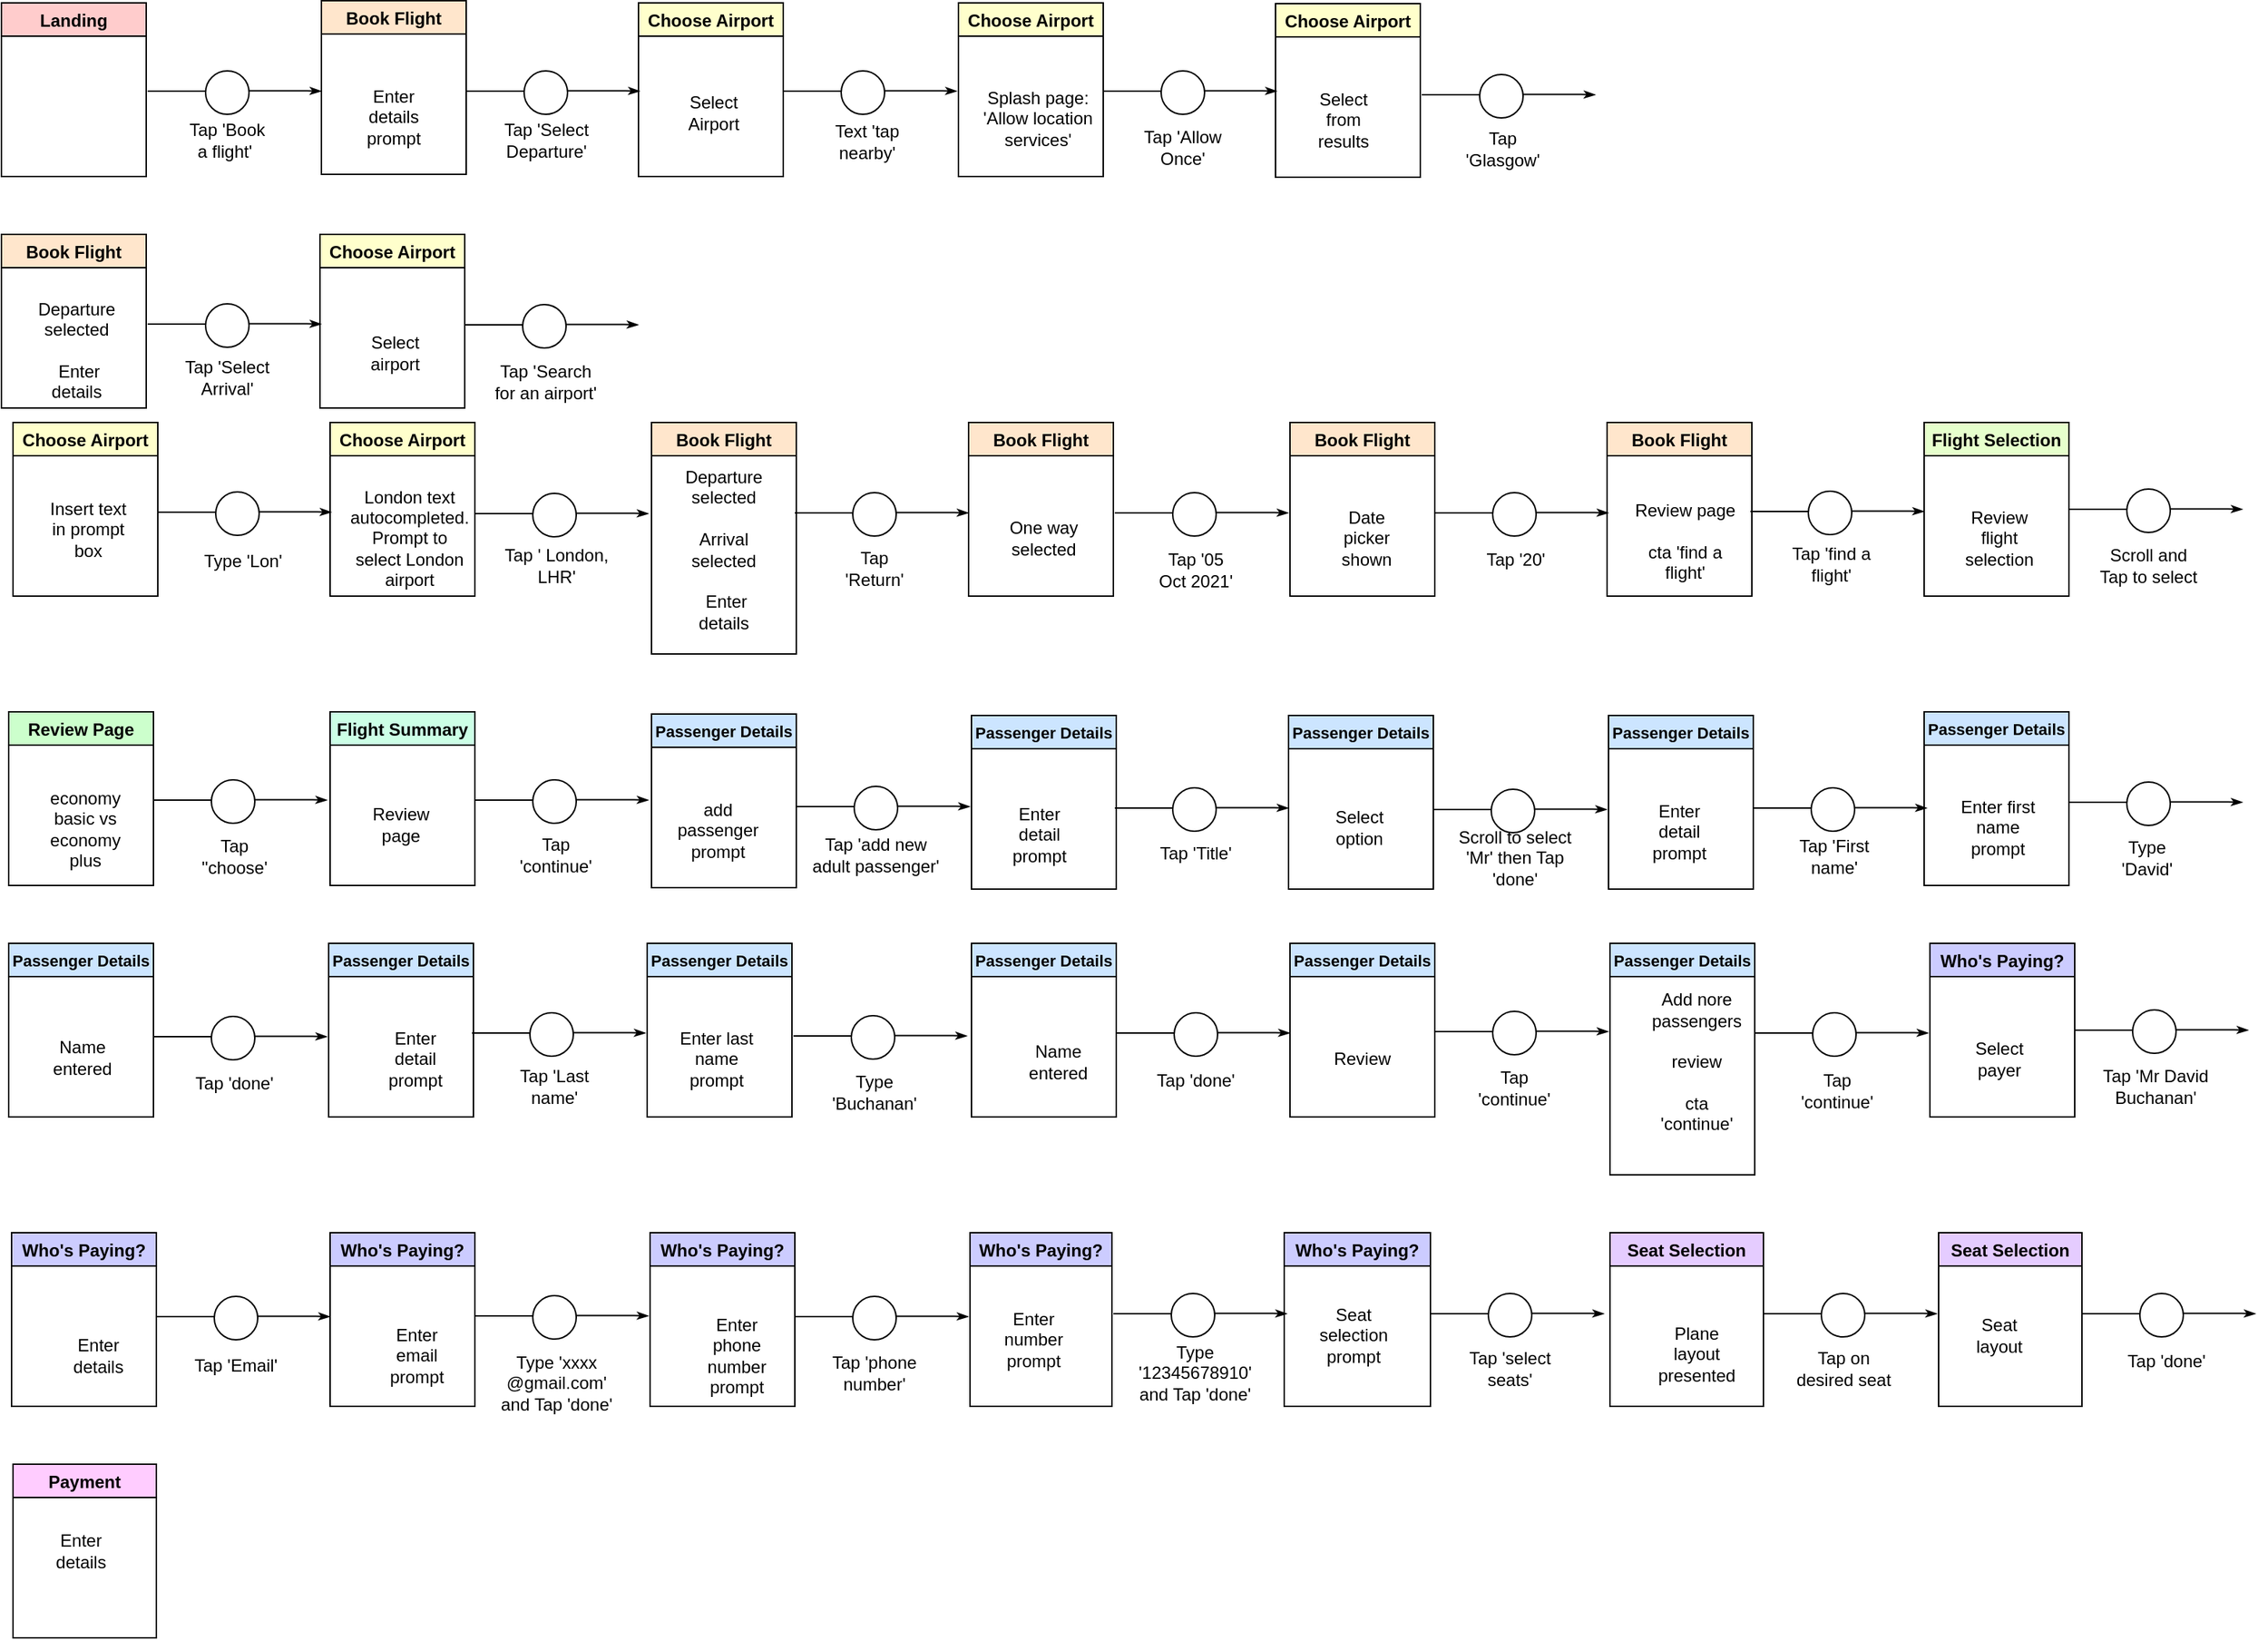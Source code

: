 <mxfile version="15.4.3" type="github" pages="3">
  <diagram id="rb-pypnUGAUjR04Ts9U1" name="Page-1">
    <mxGraphModel dx="2157" dy="1091" grid="1" gridSize="10" guides="1" tooltips="1" connect="1" arrows="1" fold="1" page="1" pageScale="1" pageWidth="827" pageHeight="1169" math="0" shadow="0">
      <root>
        <mxCell id="hMW5H2m9D7a2tleL5P6j-0" />
        <mxCell id="hMW5H2m9D7a2tleL5P6j-1" parent="hMW5H2m9D7a2tleL5P6j-0" />
        <mxCell id="hMW5H2m9D7a2tleL5P6j-2" value="" style="ellipse;whiteSpace=wrap;html=1;rounded=0;shadow=0;labelBackgroundColor=none;strokeWidth=1;fontFamily=Verdana;fontSize=8;align=center;" parent="hMW5H2m9D7a2tleL5P6j-1" vertex="1">
          <mxGeometry x="181" y="87" width="30" height="30" as="geometry" />
        </mxCell>
        <mxCell id="hMW5H2m9D7a2tleL5P6j-3" value="Landing" style="swimlane;labelBackgroundColor=none;labelBorderColor=none;fillColor=#FFCCCC;" parent="hMW5H2m9D7a2tleL5P6j-1" vertex="1">
          <mxGeometry x="40" y="40" width="100" height="120" as="geometry">
            <mxRectangle x="40" y="40" width="130" height="23" as="alternateBounds" />
          </mxGeometry>
        </mxCell>
        <mxCell id="hMW5H2m9D7a2tleL5P6j-4" value="" style="line;strokeWidth=1;html=1;" parent="hMW5H2m9D7a2tleL5P6j-1" vertex="1">
          <mxGeometry x="141" y="96" width="40" height="10" as="geometry" />
        </mxCell>
        <mxCell id="hMW5H2m9D7a2tleL5P6j-5" style="edgeStyle=orthogonalEdgeStyle;rounded=0;html=1;labelBackgroundColor=none;startArrow=none;startFill=0;startSize=5;endArrow=classicThin;endFill=1;endSize=5;jettySize=auto;orthogonalLoop=1;strokeWidth=1;fontFamily=Verdana;fontSize=8" parent="hMW5H2m9D7a2tleL5P6j-1" edge="1">
          <mxGeometry relative="1" as="geometry">
            <mxPoint x="211" y="100.8" as="sourcePoint" />
            <mxPoint x="261" y="101" as="targetPoint" />
            <Array as="points">
              <mxPoint x="251" y="101" />
              <mxPoint x="251" y="101" />
            </Array>
          </mxGeometry>
        </mxCell>
        <mxCell id="hMW5H2m9D7a2tleL5P6j-6" value="" style="ellipse;whiteSpace=wrap;html=1;rounded=0;shadow=0;labelBackgroundColor=none;strokeWidth=1;fontFamily=Verdana;fontSize=8;align=center;" parent="hMW5H2m9D7a2tleL5P6j-1" vertex="1">
          <mxGeometry x="401" y="87" width="30" height="30" as="geometry" />
        </mxCell>
        <mxCell id="hMW5H2m9D7a2tleL5P6j-7" value="Book Flight" style="swimlane;startSize=23;fillColor=#FFE6CC;" parent="hMW5H2m9D7a2tleL5P6j-1" vertex="1">
          <mxGeometry x="261" y="38.5" width="100" height="120" as="geometry">
            <mxRectangle x="310" y="160" width="130" height="23" as="alternateBounds" />
          </mxGeometry>
        </mxCell>
        <mxCell id="R05Kf0UMh7dOOsXil6bq-0" value="Enter details prompt" style="text;html=1;strokeColor=none;fillColor=none;align=center;verticalAlign=middle;whiteSpace=wrap;rounded=0;labelBackgroundColor=none;labelBorderColor=none;" parent="hMW5H2m9D7a2tleL5P6j-7" vertex="1">
          <mxGeometry x="20" y="65" width="60" height="30" as="geometry" />
        </mxCell>
        <mxCell id="hMW5H2m9D7a2tleL5P6j-8" value="" style="line;strokeWidth=1;html=1;" parent="hMW5H2m9D7a2tleL5P6j-1" vertex="1">
          <mxGeometry x="361" y="96" width="40" height="10" as="geometry" />
        </mxCell>
        <mxCell id="hMW5H2m9D7a2tleL5P6j-9" style="edgeStyle=orthogonalEdgeStyle;rounded=0;html=1;labelBackgroundColor=none;startArrow=none;startFill=0;startSize=5;endArrow=classicThin;endFill=1;endSize=5;jettySize=auto;orthogonalLoop=1;strokeWidth=1;fontFamily=Verdana;fontSize=8" parent="hMW5H2m9D7a2tleL5P6j-1" edge="1">
          <mxGeometry relative="1" as="geometry">
            <mxPoint x="431" y="100.8" as="sourcePoint" />
            <mxPoint x="481" y="101" as="targetPoint" />
            <Array as="points">
              <mxPoint x="471" y="101" />
              <mxPoint x="471" y="101" />
            </Array>
          </mxGeometry>
        </mxCell>
        <mxCell id="hMW5H2m9D7a2tleL5P6j-10" value="" style="ellipse;whiteSpace=wrap;html=1;rounded=0;shadow=0;labelBackgroundColor=none;strokeWidth=1;fontFamily=Verdana;fontSize=8;align=center;" parent="hMW5H2m9D7a2tleL5P6j-1" vertex="1">
          <mxGeometry x="620" y="87" width="30" height="30" as="geometry" />
        </mxCell>
        <mxCell id="hMW5H2m9D7a2tleL5P6j-11" value="Choose Airport" style="swimlane;fillColor=#FFFFCC;" parent="hMW5H2m9D7a2tleL5P6j-1" vertex="1">
          <mxGeometry x="480" y="40" width="100" height="120" as="geometry">
            <mxRectangle x="310" y="160" width="130" height="23" as="alternateBounds" />
          </mxGeometry>
        </mxCell>
        <mxCell id="R05Kf0UMh7dOOsXil6bq-1" value="Select Airport&lt;span style=&quot;color: rgba(0 , 0 , 0 , 0) ; font-family: monospace ; font-size: 0px&quot;&gt;%3CmxGraphModel%3E%3Croot%3E%3CmxCell%20id%3D%220%22%2F%3E%3CmxCell%20id%3D%221%22%20parent%3D%220%22%2F%3E%3CmxCell%20id%3D%222%22%20value%3D%22Enter%20details%20prompt%22%20style%3D%22text%3Bhtml%3D1%3BstrokeColor%3Dnone%3BfillColor%3Dnone%3Balign%3Dcenter%3BverticalAlign%3Dmiddle%3BwhiteSpace%3Dwrap%3Brounded%3D0%3BlabelBackgroundColor%3Dnone%3BlabelBorderColor%3Dnone%3B%22%20vertex%3D%221%22%20parent%3D%221%22%3E%3CmxGeometry%20x%3D%22310%22%20y%3D%22107%22%20width%3D%2260%22%20height%3D%2230%22%20as%3D%22geometry%22%2F%3E%3C%2FmxCell%3E%3C%2Froot%3E%3C%2FmxGraphModel%3E&lt;/span&gt;" style="text;html=1;strokeColor=none;fillColor=none;align=center;verticalAlign=middle;whiteSpace=wrap;rounded=0;labelBackgroundColor=none;labelBorderColor=none;" parent="hMW5H2m9D7a2tleL5P6j-11" vertex="1">
          <mxGeometry x="22" y="61" width="60" height="30" as="geometry" />
        </mxCell>
        <mxCell id="hMW5H2m9D7a2tleL5P6j-12" value="" style="line;strokeWidth=1;html=1;" parent="hMW5H2m9D7a2tleL5P6j-1" vertex="1">
          <mxGeometry x="580" y="96" width="40" height="10" as="geometry" />
        </mxCell>
        <mxCell id="hMW5H2m9D7a2tleL5P6j-13" style="edgeStyle=orthogonalEdgeStyle;rounded=0;html=1;labelBackgroundColor=none;startArrow=none;startFill=0;startSize=5;endArrow=classicThin;endFill=1;endSize=5;jettySize=auto;orthogonalLoop=1;strokeWidth=1;fontFamily=Verdana;fontSize=8" parent="hMW5H2m9D7a2tleL5P6j-1" edge="1">
          <mxGeometry relative="1" as="geometry">
            <mxPoint x="650" y="100.8" as="sourcePoint" />
            <mxPoint x="700" y="101" as="targetPoint" />
            <Array as="points">
              <mxPoint x="690" y="101" />
              <mxPoint x="690" y="101" />
            </Array>
          </mxGeometry>
        </mxCell>
        <mxCell id="hMW5H2m9D7a2tleL5P6j-14" value="" style="ellipse;whiteSpace=wrap;html=1;rounded=0;shadow=0;labelBackgroundColor=none;strokeWidth=1;fontFamily=Verdana;fontSize=8;align=center;" parent="hMW5H2m9D7a2tleL5P6j-1" vertex="1">
          <mxGeometry x="841" y="87" width="30" height="30" as="geometry" />
        </mxCell>
        <mxCell id="hMW5H2m9D7a2tleL5P6j-15" value="Choose Airport" style="swimlane;fillColor=#FFFFCC;" parent="hMW5H2m9D7a2tleL5P6j-1" vertex="1">
          <mxGeometry x="701" y="40" width="100" height="120" as="geometry">
            <mxRectangle x="310" y="160" width="130" height="23" as="alternateBounds" />
          </mxGeometry>
        </mxCell>
        <mxCell id="R05Kf0UMh7dOOsXil6bq-2" value="Splash page: &#39;Allow location services&#39;" style="text;html=1;strokeColor=none;fillColor=none;align=center;verticalAlign=middle;whiteSpace=wrap;rounded=0;labelBackgroundColor=none;labelBorderColor=none;" parent="hMW5H2m9D7a2tleL5P6j-15" vertex="1">
          <mxGeometry x="15" y="65" width="80" height="30" as="geometry" />
        </mxCell>
        <mxCell id="hMW5H2m9D7a2tleL5P6j-16" value="" style="line;strokeWidth=1;html=1;" parent="hMW5H2m9D7a2tleL5P6j-1" vertex="1">
          <mxGeometry x="801" y="96" width="40" height="10" as="geometry" />
        </mxCell>
        <mxCell id="hMW5H2m9D7a2tleL5P6j-17" style="edgeStyle=orthogonalEdgeStyle;rounded=0;html=1;labelBackgroundColor=none;startArrow=none;startFill=0;startSize=5;endArrow=classicThin;endFill=1;endSize=5;jettySize=auto;orthogonalLoop=1;strokeWidth=1;fontFamily=Verdana;fontSize=8" parent="hMW5H2m9D7a2tleL5P6j-1" edge="1">
          <mxGeometry relative="1" as="geometry">
            <mxPoint x="871" y="100.8" as="sourcePoint" />
            <mxPoint x="921" y="101" as="targetPoint" />
            <Array as="points">
              <mxPoint x="911" y="101" />
              <mxPoint x="911" y="101" />
            </Array>
          </mxGeometry>
        </mxCell>
        <mxCell id="hMW5H2m9D7a2tleL5P6j-18" value="" style="ellipse;whiteSpace=wrap;html=1;rounded=0;shadow=0;labelBackgroundColor=none;strokeWidth=1;fontFamily=Verdana;fontSize=8;align=center;" parent="hMW5H2m9D7a2tleL5P6j-1" vertex="1">
          <mxGeometry x="1061" y="89.5" width="30" height="30" as="geometry" />
        </mxCell>
        <mxCell id="hMW5H2m9D7a2tleL5P6j-19" value="Choose Airport" style="swimlane;fillColor=#FFFFCC;" parent="hMW5H2m9D7a2tleL5P6j-1" vertex="1">
          <mxGeometry x="920" y="40.5" width="100" height="120" as="geometry">
            <mxRectangle x="310" y="160" width="130" height="23" as="alternateBounds" />
          </mxGeometry>
        </mxCell>
        <mxCell id="R05Kf0UMh7dOOsXil6bq-4" value="Select from results" style="text;html=1;strokeColor=none;fillColor=none;align=center;verticalAlign=middle;whiteSpace=wrap;rounded=0;labelBackgroundColor=none;labelBorderColor=none;" parent="hMW5H2m9D7a2tleL5P6j-19" vertex="1">
          <mxGeometry x="17" y="65" width="60" height="30" as="geometry" />
        </mxCell>
        <mxCell id="hMW5H2m9D7a2tleL5P6j-20" value="" style="line;strokeWidth=1;html=1;" parent="hMW5H2m9D7a2tleL5P6j-1" vertex="1">
          <mxGeometry x="1021" y="98.5" width="40" height="10" as="geometry" />
        </mxCell>
        <mxCell id="hMW5H2m9D7a2tleL5P6j-21" style="edgeStyle=orthogonalEdgeStyle;rounded=0;html=1;labelBackgroundColor=none;startArrow=none;startFill=0;startSize=5;endArrow=classicThin;endFill=1;endSize=5;jettySize=auto;orthogonalLoop=1;strokeWidth=1;fontFamily=Verdana;fontSize=8" parent="hMW5H2m9D7a2tleL5P6j-1" edge="1">
          <mxGeometry relative="1" as="geometry">
            <mxPoint x="1091" y="103.3" as="sourcePoint" />
            <mxPoint x="1141" y="103.5" as="targetPoint" />
            <Array as="points">
              <mxPoint x="1131" y="103.5" />
              <mxPoint x="1131" y="103.5" />
            </Array>
          </mxGeometry>
        </mxCell>
        <mxCell id="hMW5H2m9D7a2tleL5P6j-22" value="" style="ellipse;whiteSpace=wrap;html=1;rounded=0;shadow=0;labelBackgroundColor=none;strokeWidth=1;fontFamily=Verdana;fontSize=8;align=center;" parent="hMW5H2m9D7a2tleL5P6j-1" vertex="1">
          <mxGeometry x="181" y="248" width="30" height="30" as="geometry" />
        </mxCell>
        <mxCell id="hMW5H2m9D7a2tleL5P6j-23" value="Book Flight" style="swimlane;fillColor=#FFE6CC;" parent="hMW5H2m9D7a2tleL5P6j-1" vertex="1">
          <mxGeometry x="40" y="200" width="100" height="120" as="geometry">
            <mxRectangle x="310" y="160" width="130" height="23" as="alternateBounds" />
          </mxGeometry>
        </mxCell>
        <mxCell id="R05Kf0UMh7dOOsXil6bq-5" value="Departure selected&lt;br&gt;&lt;br&gt;&amp;nbsp;Enter details" style="text;html=1;strokeColor=none;fillColor=none;align=center;verticalAlign=middle;whiteSpace=wrap;rounded=0;labelBackgroundColor=none;labelBorderColor=none;" parent="hMW5H2m9D7a2tleL5P6j-23" vertex="1">
          <mxGeometry x="22" y="62" width="60" height="35" as="geometry" />
        </mxCell>
        <mxCell id="hMW5H2m9D7a2tleL5P6j-24" value="" style="line;strokeWidth=1;html=1;" parent="hMW5H2m9D7a2tleL5P6j-1" vertex="1">
          <mxGeometry x="141" y="257" width="40" height="10" as="geometry" />
        </mxCell>
        <mxCell id="hMW5H2m9D7a2tleL5P6j-25" style="edgeStyle=orthogonalEdgeStyle;rounded=0;html=1;labelBackgroundColor=none;startArrow=none;startFill=0;startSize=5;endArrow=classicThin;endFill=1;endSize=5;jettySize=auto;orthogonalLoop=1;strokeWidth=1;fontFamily=Verdana;fontSize=8" parent="hMW5H2m9D7a2tleL5P6j-1" edge="1">
          <mxGeometry relative="1" as="geometry">
            <mxPoint x="211" y="261.8" as="sourcePoint" />
            <mxPoint x="261" y="262" as="targetPoint" />
            <Array as="points">
              <mxPoint x="251" y="262" />
              <mxPoint x="251" y="262" />
            </Array>
          </mxGeometry>
        </mxCell>
        <mxCell id="hMW5H2m9D7a2tleL5P6j-27" value="Choose Airport" style="swimlane;fillColor=#FFFFCC;" parent="hMW5H2m9D7a2tleL5P6j-1" vertex="1">
          <mxGeometry x="260" y="200" width="100" height="120" as="geometry">
            <mxRectangle x="310" y="160" width="130" height="23" as="alternateBounds" />
          </mxGeometry>
        </mxCell>
        <mxCell id="R05Kf0UMh7dOOsXil6bq-6" value="Select airport" style="text;html=1;strokeColor=none;fillColor=none;align=center;verticalAlign=middle;whiteSpace=wrap;rounded=0;labelBackgroundColor=none;labelBorderColor=none;" parent="hMW5H2m9D7a2tleL5P6j-27" vertex="1">
          <mxGeometry x="22" y="67" width="60" height="30" as="geometry" />
        </mxCell>
        <mxCell id="hMW5H2m9D7a2tleL5P6j-30" value="" style="ellipse;whiteSpace=wrap;html=1;rounded=0;shadow=0;labelBackgroundColor=none;strokeWidth=1;fontFamily=Verdana;fontSize=8;align=center;" parent="hMW5H2m9D7a2tleL5P6j-1" vertex="1">
          <mxGeometry x="188" y="378" width="30" height="30" as="geometry" />
        </mxCell>
        <mxCell id="hMW5H2m9D7a2tleL5P6j-31" value="Choose Airport" style="swimlane;fillColor=#FFFFCC;" parent="hMW5H2m9D7a2tleL5P6j-1" vertex="1">
          <mxGeometry x="48" y="330" width="100" height="120" as="geometry">
            <mxRectangle x="310" y="160" width="130" height="23" as="alternateBounds" />
          </mxGeometry>
        </mxCell>
        <mxCell id="R05Kf0UMh7dOOsXil6bq-7" value="Insert text in prompt box" style="text;html=1;strokeColor=none;fillColor=none;align=center;verticalAlign=middle;whiteSpace=wrap;rounded=0;labelBackgroundColor=none;labelBorderColor=none;" parent="hMW5H2m9D7a2tleL5P6j-31" vertex="1">
          <mxGeometry x="22" y="59" width="60" height="30" as="geometry" />
        </mxCell>
        <mxCell id="hMW5H2m9D7a2tleL5P6j-32" value="" style="line;strokeWidth=1;html=1;" parent="hMW5H2m9D7a2tleL5P6j-1" vertex="1">
          <mxGeometry x="148" y="387" width="40" height="10" as="geometry" />
        </mxCell>
        <mxCell id="hMW5H2m9D7a2tleL5P6j-33" style="edgeStyle=orthogonalEdgeStyle;rounded=0;html=1;labelBackgroundColor=none;startArrow=none;startFill=0;startSize=5;endArrow=classicThin;endFill=1;endSize=5;jettySize=auto;orthogonalLoop=1;strokeWidth=1;fontFamily=Verdana;fontSize=8" parent="hMW5H2m9D7a2tleL5P6j-1" edge="1">
          <mxGeometry relative="1" as="geometry">
            <mxPoint x="218" y="391.8" as="sourcePoint" />
            <mxPoint x="268" y="392" as="targetPoint" />
            <Array as="points">
              <mxPoint x="258" y="392" />
              <mxPoint x="258" y="392" />
            </Array>
          </mxGeometry>
        </mxCell>
        <mxCell id="hMW5H2m9D7a2tleL5P6j-34" value="" style="ellipse;whiteSpace=wrap;html=1;rounded=0;shadow=0;labelBackgroundColor=none;strokeWidth=1;fontFamily=Verdana;fontSize=8;align=center;" parent="hMW5H2m9D7a2tleL5P6j-1" vertex="1">
          <mxGeometry x="407" y="379" width="30" height="30" as="geometry" />
        </mxCell>
        <mxCell id="hMW5H2m9D7a2tleL5P6j-35" value="Choose Airport" style="swimlane;fillColor=#FFFFCC;" parent="hMW5H2m9D7a2tleL5P6j-1" vertex="1">
          <mxGeometry x="267" y="330" width="100" height="120" as="geometry">
            <mxRectangle x="310" y="160" width="130" height="23" as="alternateBounds" />
          </mxGeometry>
        </mxCell>
        <mxCell id="R05Kf0UMh7dOOsXil6bq-9" value="London text autocompleted. Prompt to select London airport" style="text;html=1;strokeColor=none;fillColor=none;align=center;verticalAlign=middle;whiteSpace=wrap;rounded=0;labelBackgroundColor=none;labelBorderColor=none;" parent="hMW5H2m9D7a2tleL5P6j-35" vertex="1">
          <mxGeometry x="20" y="65" width="70" height="30" as="geometry" />
        </mxCell>
        <mxCell id="hMW5H2m9D7a2tleL5P6j-36" value="" style="line;strokeWidth=1;html=1;" parent="hMW5H2m9D7a2tleL5P6j-1" vertex="1">
          <mxGeometry x="367" y="388" width="40" height="10" as="geometry" />
        </mxCell>
        <mxCell id="hMW5H2m9D7a2tleL5P6j-37" style="edgeStyle=orthogonalEdgeStyle;rounded=0;html=1;labelBackgroundColor=none;startArrow=none;startFill=0;startSize=5;endArrow=classicThin;endFill=1;endSize=5;jettySize=auto;orthogonalLoop=1;strokeWidth=1;fontFamily=Verdana;fontSize=8" parent="hMW5H2m9D7a2tleL5P6j-1" edge="1">
          <mxGeometry relative="1" as="geometry">
            <mxPoint x="437" y="392.8" as="sourcePoint" />
            <mxPoint x="487" y="393" as="targetPoint" />
            <Array as="points">
              <mxPoint x="477" y="393" />
              <mxPoint x="477" y="393" />
            </Array>
          </mxGeometry>
        </mxCell>
        <mxCell id="hMW5H2m9D7a2tleL5P6j-38" value="" style="ellipse;whiteSpace=wrap;html=1;rounded=0;shadow=0;labelBackgroundColor=none;strokeWidth=1;fontFamily=Verdana;fontSize=8;align=center;" parent="hMW5H2m9D7a2tleL5P6j-1" vertex="1">
          <mxGeometry x="628" y="378.5" width="30" height="30" as="geometry" />
        </mxCell>
        <mxCell id="hMW5H2m9D7a2tleL5P6j-39" value="Book Flight" style="swimlane;fillColor=#FFE6CC;" parent="hMW5H2m9D7a2tleL5P6j-1" vertex="1">
          <mxGeometry x="489" y="330" width="100" height="160" as="geometry">
            <mxRectangle x="310" y="160" width="130" height="23" as="alternateBounds" />
          </mxGeometry>
        </mxCell>
        <mxCell id="R05Kf0UMh7dOOsXil6bq-11" value="Departure selected&lt;br&gt;&lt;br&gt;Arrival selected&lt;br&gt;&lt;br&gt;&amp;nbsp;Enter details" style="text;html=1;strokeColor=none;fillColor=none;align=center;verticalAlign=middle;whiteSpace=wrap;rounded=0;labelBackgroundColor=none;labelBorderColor=none;" parent="hMW5H2m9D7a2tleL5P6j-39" vertex="1">
          <mxGeometry x="20" y="70" width="60" height="35" as="geometry" />
        </mxCell>
        <mxCell id="hMW5H2m9D7a2tleL5P6j-40" value="" style="line;strokeWidth=1;html=1;" parent="hMW5H2m9D7a2tleL5P6j-1" vertex="1">
          <mxGeometry x="588" y="387.5" width="40" height="10" as="geometry" />
        </mxCell>
        <mxCell id="hMW5H2m9D7a2tleL5P6j-41" style="edgeStyle=orthogonalEdgeStyle;rounded=0;html=1;labelBackgroundColor=none;startArrow=none;startFill=0;startSize=5;endArrow=classicThin;endFill=1;endSize=5;jettySize=auto;orthogonalLoop=1;strokeWidth=1;fontFamily=Verdana;fontSize=8" parent="hMW5H2m9D7a2tleL5P6j-1" edge="1">
          <mxGeometry relative="1" as="geometry">
            <mxPoint x="658" y="392.3" as="sourcePoint" />
            <mxPoint x="708" y="392.5" as="targetPoint" />
            <Array as="points">
              <mxPoint x="698" y="392.5" />
              <mxPoint x="698" y="392.5" />
            </Array>
          </mxGeometry>
        </mxCell>
        <mxCell id="hMW5H2m9D7a2tleL5P6j-42" value="" style="ellipse;whiteSpace=wrap;html=1;rounded=0;shadow=0;labelBackgroundColor=none;strokeWidth=1;fontFamily=Verdana;fontSize=8;align=center;" parent="hMW5H2m9D7a2tleL5P6j-1" vertex="1">
          <mxGeometry x="849" y="378.5" width="30" height="30" as="geometry" />
        </mxCell>
        <mxCell id="hMW5H2m9D7a2tleL5P6j-43" value="Book Flight" style="swimlane;fillColor=#FFE6CC;" parent="hMW5H2m9D7a2tleL5P6j-1" vertex="1">
          <mxGeometry x="708" y="330" width="100" height="120" as="geometry">
            <mxRectangle x="310" y="160" width="130" height="23" as="alternateBounds" />
          </mxGeometry>
        </mxCell>
        <mxCell id="R05Kf0UMh7dOOsXil6bq-12" value="One way selected" style="text;html=1;strokeColor=none;fillColor=none;align=center;verticalAlign=middle;whiteSpace=wrap;rounded=0;labelBackgroundColor=none;labelBorderColor=none;" parent="hMW5H2m9D7a2tleL5P6j-43" vertex="1">
          <mxGeometry x="22" y="65" width="60" height="30" as="geometry" />
        </mxCell>
        <mxCell id="hMW5H2m9D7a2tleL5P6j-44" value="" style="line;strokeWidth=1;html=1;" parent="hMW5H2m9D7a2tleL5P6j-1" vertex="1">
          <mxGeometry x="809" y="387.5" width="40" height="10" as="geometry" />
        </mxCell>
        <mxCell id="hMW5H2m9D7a2tleL5P6j-45" style="edgeStyle=orthogonalEdgeStyle;rounded=0;html=1;labelBackgroundColor=none;startArrow=none;startFill=0;startSize=5;endArrow=classicThin;endFill=1;endSize=5;jettySize=auto;orthogonalLoop=1;strokeWidth=1;fontFamily=Verdana;fontSize=8" parent="hMW5H2m9D7a2tleL5P6j-1" edge="1">
          <mxGeometry relative="1" as="geometry">
            <mxPoint x="879" y="392.3" as="sourcePoint" />
            <mxPoint x="929" y="392.5" as="targetPoint" />
            <Array as="points">
              <mxPoint x="919" y="392.5" />
              <mxPoint x="919" y="392.5" />
            </Array>
          </mxGeometry>
        </mxCell>
        <mxCell id="hMW5H2m9D7a2tleL5P6j-46" value="" style="ellipse;whiteSpace=wrap;html=1;rounded=0;shadow=0;labelBackgroundColor=none;strokeWidth=1;fontFamily=Verdana;fontSize=8;align=center;" parent="hMW5H2m9D7a2tleL5P6j-1" vertex="1">
          <mxGeometry x="1070" y="378.5" width="30" height="30" as="geometry" />
        </mxCell>
        <mxCell id="hMW5H2m9D7a2tleL5P6j-47" value="Book Flight" style="swimlane;fillColor=#FFE6CC;" parent="hMW5H2m9D7a2tleL5P6j-1" vertex="1">
          <mxGeometry x="930" y="330" width="100" height="120" as="geometry">
            <mxRectangle x="310" y="160" width="130" height="23" as="alternateBounds" />
          </mxGeometry>
        </mxCell>
        <mxCell id="R05Kf0UMh7dOOsXil6bq-13" value="Date picker shown" style="text;html=1;strokeColor=none;fillColor=none;align=center;verticalAlign=middle;whiteSpace=wrap;rounded=0;labelBackgroundColor=none;labelBorderColor=none;" parent="hMW5H2m9D7a2tleL5P6j-47" vertex="1">
          <mxGeometry x="23" y="65" width="60" height="30" as="geometry" />
        </mxCell>
        <mxCell id="hMW5H2m9D7a2tleL5P6j-48" value="" style="line;strokeWidth=1;html=1;" parent="hMW5H2m9D7a2tleL5P6j-1" vertex="1">
          <mxGeometry x="1030" y="387.5" width="40" height="10" as="geometry" />
        </mxCell>
        <mxCell id="hMW5H2m9D7a2tleL5P6j-49" style="edgeStyle=orthogonalEdgeStyle;rounded=0;html=1;labelBackgroundColor=none;startArrow=none;startFill=0;startSize=5;endArrow=classicThin;endFill=1;endSize=5;jettySize=auto;orthogonalLoop=1;strokeWidth=1;fontFamily=Verdana;fontSize=8" parent="hMW5H2m9D7a2tleL5P6j-1" edge="1">
          <mxGeometry relative="1" as="geometry">
            <mxPoint x="1100" y="392.3" as="sourcePoint" />
            <mxPoint x="1150" y="392.5" as="targetPoint" />
            <Array as="points">
              <mxPoint x="1140" y="392.5" />
              <mxPoint x="1140" y="392.5" />
            </Array>
          </mxGeometry>
        </mxCell>
        <mxCell id="hMW5H2m9D7a2tleL5P6j-50" value="" style="ellipse;whiteSpace=wrap;html=1;rounded=0;shadow=0;labelBackgroundColor=none;strokeWidth=1;fontFamily=Verdana;fontSize=8;align=center;" parent="hMW5H2m9D7a2tleL5P6j-1" vertex="1">
          <mxGeometry x="1288" y="377.5" width="30" height="30" as="geometry" />
        </mxCell>
        <mxCell id="hMW5H2m9D7a2tleL5P6j-51" value="Book Flight" style="swimlane;fillColor=#FFE6CC;" parent="hMW5H2m9D7a2tleL5P6j-1" vertex="1">
          <mxGeometry x="1149" y="330" width="100" height="120" as="geometry">
            <mxRectangle x="310" y="160" width="130" height="23" as="alternateBounds" />
          </mxGeometry>
        </mxCell>
        <mxCell id="R05Kf0UMh7dOOsXil6bq-14" value="Review page&lt;br&gt;&lt;br&gt;cta &#39;find a flight&#39;" style="text;html=1;strokeColor=none;fillColor=none;align=center;verticalAlign=middle;whiteSpace=wrap;rounded=0;labelBackgroundColor=none;labelBorderColor=none;" parent="hMW5H2m9D7a2tleL5P6j-51" vertex="1">
          <mxGeometry x="14" y="67" width="80" height="30" as="geometry" />
        </mxCell>
        <mxCell id="hMW5H2m9D7a2tleL5P6j-52" value="" style="line;strokeWidth=1;html=1;" parent="hMW5H2m9D7a2tleL5P6j-1" vertex="1">
          <mxGeometry x="1248" y="386.5" width="40" height="10" as="geometry" />
        </mxCell>
        <mxCell id="hMW5H2m9D7a2tleL5P6j-53" style="edgeStyle=orthogonalEdgeStyle;rounded=0;html=1;labelBackgroundColor=none;startArrow=none;startFill=0;startSize=5;endArrow=classicThin;endFill=1;endSize=5;jettySize=auto;orthogonalLoop=1;strokeWidth=1;fontFamily=Verdana;fontSize=8" parent="hMW5H2m9D7a2tleL5P6j-1" edge="1">
          <mxGeometry relative="1" as="geometry">
            <mxPoint x="1318" y="391.3" as="sourcePoint" />
            <mxPoint x="1368" y="391.5" as="targetPoint" />
            <Array as="points">
              <mxPoint x="1358" y="391.5" />
              <mxPoint x="1358" y="391.5" />
            </Array>
          </mxGeometry>
        </mxCell>
        <mxCell id="hMW5H2m9D7a2tleL5P6j-54" value="" style="ellipse;whiteSpace=wrap;html=1;rounded=0;shadow=0;labelBackgroundColor=none;strokeWidth=1;fontFamily=Verdana;fontSize=8;align=center;" parent="hMW5H2m9D7a2tleL5P6j-1" vertex="1">
          <mxGeometry x="1508" y="376" width="30" height="30" as="geometry" />
        </mxCell>
        <mxCell id="hMW5H2m9D7a2tleL5P6j-55" value="Flight Selection" style="swimlane;fillColor=#E6FFCC;" parent="hMW5H2m9D7a2tleL5P6j-1" vertex="1">
          <mxGeometry x="1368" y="330" width="100" height="120" as="geometry">
            <mxRectangle x="310" y="160" width="130" height="23" as="alternateBounds" />
          </mxGeometry>
        </mxCell>
        <mxCell id="hMW5H2m9D7a2tleL5P6j-56" value="" style="line;strokeWidth=1;html=1;" parent="hMW5H2m9D7a2tleL5P6j-1" vertex="1">
          <mxGeometry x="1468" y="385" width="40" height="10" as="geometry" />
        </mxCell>
        <mxCell id="hMW5H2m9D7a2tleL5P6j-57" style="edgeStyle=orthogonalEdgeStyle;rounded=0;html=1;labelBackgroundColor=none;startArrow=none;startFill=0;startSize=5;endArrow=classicThin;endFill=1;endSize=5;jettySize=auto;orthogonalLoop=1;strokeWidth=1;fontFamily=Verdana;fontSize=8" parent="hMW5H2m9D7a2tleL5P6j-1" edge="1">
          <mxGeometry relative="1" as="geometry">
            <mxPoint x="1538" y="389.8" as="sourcePoint" />
            <mxPoint x="1588" y="390" as="targetPoint" />
            <Array as="points">
              <mxPoint x="1578" y="390" />
              <mxPoint x="1578" y="390" />
            </Array>
          </mxGeometry>
        </mxCell>
        <mxCell id="hMW5H2m9D7a2tleL5P6j-58" value="" style="ellipse;whiteSpace=wrap;html=1;rounded=0;shadow=0;labelBackgroundColor=none;strokeWidth=1;fontFamily=Verdana;fontSize=8;align=center;" parent="hMW5H2m9D7a2tleL5P6j-1" vertex="1">
          <mxGeometry x="185" y="577" width="30" height="30" as="geometry" />
        </mxCell>
        <mxCell id="hMW5H2m9D7a2tleL5P6j-59" value="Review Page" style="swimlane;fillColor=#CCFFCC;" parent="hMW5H2m9D7a2tleL5P6j-1" vertex="1">
          <mxGeometry x="45" y="530" width="100" height="120" as="geometry">
            <mxRectangle x="310" y="160" width="130" height="23" as="alternateBounds" />
          </mxGeometry>
        </mxCell>
        <mxCell id="R05Kf0UMh7dOOsXil6bq-16" value="economy basic vs economy plus" style="text;html=1;strokeColor=none;fillColor=none;align=center;verticalAlign=middle;whiteSpace=wrap;rounded=0;labelBackgroundColor=none;labelBorderColor=none;" parent="hMW5H2m9D7a2tleL5P6j-59" vertex="1">
          <mxGeometry x="23" y="66" width="60" height="30" as="geometry" />
        </mxCell>
        <mxCell id="hMW5H2m9D7a2tleL5P6j-60" value="" style="line;strokeWidth=1;html=1;" parent="hMW5H2m9D7a2tleL5P6j-1" vertex="1">
          <mxGeometry x="145" y="586" width="40" height="10" as="geometry" />
        </mxCell>
        <mxCell id="hMW5H2m9D7a2tleL5P6j-61" style="edgeStyle=orthogonalEdgeStyle;rounded=0;html=1;labelBackgroundColor=none;startArrow=none;startFill=0;startSize=5;endArrow=classicThin;endFill=1;endSize=5;jettySize=auto;orthogonalLoop=1;strokeWidth=1;fontFamily=Verdana;fontSize=8" parent="hMW5H2m9D7a2tleL5P6j-1" edge="1">
          <mxGeometry relative="1" as="geometry">
            <mxPoint x="215" y="590.8" as="sourcePoint" />
            <mxPoint x="265" y="591" as="targetPoint" />
            <Array as="points">
              <mxPoint x="255" y="591" />
              <mxPoint x="255" y="591" />
            </Array>
          </mxGeometry>
        </mxCell>
        <mxCell id="hMW5H2m9D7a2tleL5P6j-62" value="" style="ellipse;whiteSpace=wrap;html=1;rounded=0;shadow=0;labelBackgroundColor=none;strokeWidth=1;fontFamily=Verdana;fontSize=8;align=center;" parent="hMW5H2m9D7a2tleL5P6j-1" vertex="1">
          <mxGeometry x="407" y="577" width="30" height="30" as="geometry" />
        </mxCell>
        <mxCell id="hMW5H2m9D7a2tleL5P6j-63" value="Flight Summary" style="swimlane;fillColor=#CCFFE6;" parent="hMW5H2m9D7a2tleL5P6j-1" vertex="1">
          <mxGeometry x="267" y="530" width="100" height="120" as="geometry">
            <mxRectangle x="310" y="160" width="130" height="23" as="alternateBounds" />
          </mxGeometry>
        </mxCell>
        <mxCell id="R05Kf0UMh7dOOsXil6bq-17" value="Review page" style="text;html=1;strokeColor=none;fillColor=none;align=center;verticalAlign=middle;whiteSpace=wrap;rounded=0;labelBackgroundColor=none;labelBorderColor=none;" parent="hMW5H2m9D7a2tleL5P6j-63" vertex="1">
          <mxGeometry x="19" y="63" width="60" height="30" as="geometry" />
        </mxCell>
        <mxCell id="hMW5H2m9D7a2tleL5P6j-64" value="" style="line;strokeWidth=1;html=1;" parent="hMW5H2m9D7a2tleL5P6j-1" vertex="1">
          <mxGeometry x="367" y="586" width="40" height="10" as="geometry" />
        </mxCell>
        <mxCell id="hMW5H2m9D7a2tleL5P6j-65" style="edgeStyle=orthogonalEdgeStyle;rounded=0;html=1;labelBackgroundColor=none;startArrow=none;startFill=0;startSize=5;endArrow=classicThin;endFill=1;endSize=5;jettySize=auto;orthogonalLoop=1;strokeWidth=1;fontFamily=Verdana;fontSize=8" parent="hMW5H2m9D7a2tleL5P6j-1" edge="1">
          <mxGeometry relative="1" as="geometry">
            <mxPoint x="437" y="590.8" as="sourcePoint" />
            <mxPoint x="487" y="591" as="targetPoint" />
            <Array as="points">
              <mxPoint x="477" y="591" />
              <mxPoint x="477" y="591" />
            </Array>
          </mxGeometry>
        </mxCell>
        <mxCell id="38FS5L4Y4gcRMMmfQJto-1" value="Tap &#39;Book a flight&#39;&amp;nbsp;" style="text;html=1;strokeColor=none;fillColor=none;align=center;verticalAlign=middle;whiteSpace=wrap;rounded=0;labelBackgroundColor=none;labelBorderColor=none;" parent="hMW5H2m9D7a2tleL5P6j-1" vertex="1">
          <mxGeometry x="166" y="120" width="60" height="30" as="geometry" />
        </mxCell>
        <mxCell id="38FS5L4Y4gcRMMmfQJto-2" value="Tap &#39;Select Departure&#39;" style="text;html=1;strokeColor=none;fillColor=none;align=center;verticalAlign=middle;whiteSpace=wrap;rounded=0;labelBackgroundColor=none;labelBorderColor=none;" parent="hMW5H2m9D7a2tleL5P6j-1" vertex="1">
          <mxGeometry x="383.5" y="120" width="65" height="30" as="geometry" />
        </mxCell>
        <mxCell id="38FS5L4Y4gcRMMmfQJto-3" value="Text &#39;tap nearby&#39;" style="text;html=1;strokeColor=none;fillColor=none;align=center;verticalAlign=middle;whiteSpace=wrap;rounded=0;labelBackgroundColor=none;labelBorderColor=none;" parent="hMW5H2m9D7a2tleL5P6j-1" vertex="1">
          <mxGeometry x="608" y="121" width="60" height="30" as="geometry" />
        </mxCell>
        <mxCell id="38FS5L4Y4gcRMMmfQJto-4" value="Tap &#39;Allow Once&#39;" style="text;html=1;strokeColor=none;fillColor=none;align=center;verticalAlign=middle;whiteSpace=wrap;rounded=0;labelBackgroundColor=none;labelBorderColor=none;" parent="hMW5H2m9D7a2tleL5P6j-1" vertex="1">
          <mxGeometry x="826" y="125" width="60" height="30" as="geometry" />
        </mxCell>
        <mxCell id="38FS5L4Y4gcRMMmfQJto-5" value="Tap &#39;Glasgow&#39;" style="text;html=1;strokeColor=none;fillColor=none;align=center;verticalAlign=middle;whiteSpace=wrap;rounded=0;labelBackgroundColor=none;labelBorderColor=none;" parent="hMW5H2m9D7a2tleL5P6j-1" vertex="1">
          <mxGeometry x="1047" y="125.5" width="60" height="30" as="geometry" />
        </mxCell>
        <mxCell id="38FS5L4Y4gcRMMmfQJto-6" value="Tap &#39;Select Arrival&#39;" style="text;html=1;strokeColor=none;fillColor=none;align=center;verticalAlign=middle;whiteSpace=wrap;rounded=0;labelBackgroundColor=none;labelBorderColor=none;" parent="hMW5H2m9D7a2tleL5P6j-1" vertex="1">
          <mxGeometry x="164" y="284" width="64" height="30" as="geometry" />
        </mxCell>
        <mxCell id="38FS5L4Y4gcRMMmfQJto-7" value="Tap &#39;Search for an airport&#39;" style="text;html=1;strokeColor=none;fillColor=none;align=center;verticalAlign=middle;whiteSpace=wrap;rounded=0;labelBackgroundColor=none;labelBorderColor=none;" parent="hMW5H2m9D7a2tleL5P6j-1" vertex="1">
          <mxGeometry x="376" y="287" width="80" height="30" as="geometry" />
        </mxCell>
        <mxCell id="38FS5L4Y4gcRMMmfQJto-8" value="Type &#39;Lon&#39;" style="text;html=1;strokeColor=none;fillColor=none;align=center;verticalAlign=middle;whiteSpace=wrap;rounded=0;labelBackgroundColor=none;labelBorderColor=none;" parent="hMW5H2m9D7a2tleL5P6j-1" vertex="1">
          <mxGeometry x="177" y="411" width="60" height="30" as="geometry" />
        </mxCell>
        <mxCell id="38FS5L4Y4gcRMMmfQJto-9" value="Tap &#39; London, LHR&#39;" style="text;html=1;strokeColor=none;fillColor=none;align=center;verticalAlign=middle;whiteSpace=wrap;rounded=0;labelBackgroundColor=none;labelBorderColor=none;" parent="hMW5H2m9D7a2tleL5P6j-1" vertex="1">
          <mxGeometry x="385.5" y="414" width="75" height="30" as="geometry" />
        </mxCell>
        <mxCell id="38FS5L4Y4gcRMMmfQJto-10" value="Tap &#39;Return&#39;" style="text;html=1;strokeColor=none;fillColor=none;align=center;verticalAlign=middle;whiteSpace=wrap;rounded=0;labelBackgroundColor=none;labelBorderColor=none;" parent="hMW5H2m9D7a2tleL5P6j-1" vertex="1">
          <mxGeometry x="613" y="415.5" width="60" height="30" as="geometry" />
        </mxCell>
        <mxCell id="38FS5L4Y4gcRMMmfQJto-11" value="Tap &#39;05 Oct 2021&#39;" style="text;html=1;strokeColor=none;fillColor=none;align=center;verticalAlign=middle;whiteSpace=wrap;rounded=0;labelBackgroundColor=none;labelBorderColor=none;" parent="hMW5H2m9D7a2tleL5P6j-1" vertex="1">
          <mxGeometry x="835" y="416.5" width="60" height="30" as="geometry" />
        </mxCell>
        <mxCell id="38FS5L4Y4gcRMMmfQJto-12" value="Tap &#39;20&#39;" style="text;html=1;strokeColor=none;fillColor=none;align=center;verticalAlign=middle;whiteSpace=wrap;rounded=0;labelBackgroundColor=none;labelBorderColor=none;" parent="hMW5H2m9D7a2tleL5P6j-1" vertex="1">
          <mxGeometry x="1056" y="409.5" width="60" height="30" as="geometry" />
        </mxCell>
        <mxCell id="38FS5L4Y4gcRMMmfQJto-13" value="Tap &#39;find a flight&#39;" style="text;html=1;strokeColor=none;fillColor=none;align=center;verticalAlign=middle;whiteSpace=wrap;rounded=0;labelBackgroundColor=none;labelBorderColor=none;" parent="hMW5H2m9D7a2tleL5P6j-1" vertex="1">
          <mxGeometry x="1274" y="412.5" width="60" height="30" as="geometry" />
        </mxCell>
        <mxCell id="38FS5L4Y4gcRMMmfQJto-14" value="Scroll and Tap to select" style="text;html=1;strokeColor=none;fillColor=none;align=center;verticalAlign=middle;whiteSpace=wrap;rounded=0;labelBackgroundColor=none;labelBorderColor=none;" parent="hMW5H2m9D7a2tleL5P6j-1" vertex="1">
          <mxGeometry x="1488" y="414" width="70" height="30" as="geometry" />
        </mxCell>
        <mxCell id="38FS5L4Y4gcRMMmfQJto-15" value="Tap &#39;&#39;choose&#39;" style="text;html=1;strokeColor=none;fillColor=none;align=center;verticalAlign=middle;whiteSpace=wrap;rounded=0;labelBackgroundColor=none;labelBorderColor=none;" parent="hMW5H2m9D7a2tleL5P6j-1" vertex="1">
          <mxGeometry x="171" y="615" width="60" height="30" as="geometry" />
        </mxCell>
        <mxCell id="38FS5L4Y4gcRMMmfQJto-16" value="Tap &#39;continue&#39;" style="text;html=1;strokeColor=none;fillColor=none;align=center;verticalAlign=middle;whiteSpace=wrap;rounded=0;labelBackgroundColor=none;labelBorderColor=none;" parent="hMW5H2m9D7a2tleL5P6j-1" vertex="1">
          <mxGeometry x="393" y="614" width="60" height="30" as="geometry" />
        </mxCell>
        <mxCell id="R05Kf0UMh7dOOsXil6bq-15" value="Review flight selection" style="text;html=1;strokeColor=none;fillColor=none;align=center;verticalAlign=middle;whiteSpace=wrap;rounded=0;labelBackgroundColor=none;labelBorderColor=none;" parent="hMW5H2m9D7a2tleL5P6j-1" vertex="1">
          <mxGeometry x="1390" y="395" width="60" height="30" as="geometry" />
        </mxCell>
        <mxCell id="CRWkGtKrpomyZI7Dc02Q-11" value="" style="ellipse;whiteSpace=wrap;html=1;rounded=0;shadow=0;labelBackgroundColor=none;strokeWidth=1;fontFamily=Verdana;fontSize=8;align=center;" vertex="1" parent="hMW5H2m9D7a2tleL5P6j-1">
          <mxGeometry x="400" y="248.5" width="30" height="30" as="geometry" />
        </mxCell>
        <mxCell id="CRWkGtKrpomyZI7Dc02Q-12" value="" style="line;strokeWidth=1;html=1;" vertex="1" parent="hMW5H2m9D7a2tleL5P6j-1">
          <mxGeometry x="360" y="257.5" width="40" height="10" as="geometry" />
        </mxCell>
        <mxCell id="CRWkGtKrpomyZI7Dc02Q-13" style="edgeStyle=orthogonalEdgeStyle;rounded=0;html=1;labelBackgroundColor=none;startArrow=none;startFill=0;startSize=5;endArrow=classicThin;endFill=1;endSize=5;jettySize=auto;orthogonalLoop=1;strokeWidth=1;fontFamily=Verdana;fontSize=8" edge="1" parent="hMW5H2m9D7a2tleL5P6j-1">
          <mxGeometry relative="1" as="geometry">
            <mxPoint x="430" y="262.3" as="sourcePoint" />
            <mxPoint x="480" y="262.5" as="targetPoint" />
            <Array as="points">
              <mxPoint x="470" y="262.5" />
              <mxPoint x="470" y="262.5" />
            </Array>
          </mxGeometry>
        </mxCell>
        <mxCell id="4XNmG7tdrQrYvvtlHRUh-0" value="" style="ellipse;whiteSpace=wrap;html=1;rounded=0;shadow=0;labelBackgroundColor=none;strokeWidth=1;fontFamily=Verdana;fontSize=8;align=center;" vertex="1" parent="hMW5H2m9D7a2tleL5P6j-1">
          <mxGeometry x="629" y="581.5" width="30" height="30" as="geometry" />
        </mxCell>
        <mxCell id="4XNmG7tdrQrYvvtlHRUh-1" value="Passenger Details" style="swimlane;fillColor=#CCE5FF;fontSize=11;" vertex="1" parent="hMW5H2m9D7a2tleL5P6j-1">
          <mxGeometry x="489" y="531.5" width="100" height="120" as="geometry">
            <mxRectangle x="310" y="160" width="130" height="23" as="alternateBounds" />
          </mxGeometry>
        </mxCell>
        <mxCell id="4XNmG7tdrQrYvvtlHRUh-2" value="add passenger prompt" style="text;html=1;strokeColor=none;fillColor=none;align=center;verticalAlign=middle;whiteSpace=wrap;rounded=0;labelBackgroundColor=none;labelBorderColor=none;" vertex="1" parent="4XNmG7tdrQrYvvtlHRUh-1">
          <mxGeometry x="16" y="65" width="60" height="30" as="geometry" />
        </mxCell>
        <mxCell id="4XNmG7tdrQrYvvtlHRUh-3" value="" style="line;strokeWidth=1;html=1;" vertex="1" parent="hMW5H2m9D7a2tleL5P6j-1">
          <mxGeometry x="589" y="590.5" width="40" height="10" as="geometry" />
        </mxCell>
        <mxCell id="4XNmG7tdrQrYvvtlHRUh-4" style="edgeStyle=orthogonalEdgeStyle;rounded=0;html=1;labelBackgroundColor=none;startArrow=none;startFill=0;startSize=5;endArrow=classicThin;endFill=1;endSize=5;jettySize=auto;orthogonalLoop=1;strokeWidth=1;fontFamily=Verdana;fontSize=8" edge="1" parent="hMW5H2m9D7a2tleL5P6j-1">
          <mxGeometry relative="1" as="geometry">
            <mxPoint x="659" y="595.3" as="sourcePoint" />
            <mxPoint x="709" y="595.5" as="targetPoint" />
            <Array as="points">
              <mxPoint x="699" y="595.5" />
              <mxPoint x="699" y="595.5" />
            </Array>
          </mxGeometry>
        </mxCell>
        <mxCell id="4XNmG7tdrQrYvvtlHRUh-5" value="" style="ellipse;whiteSpace=wrap;html=1;rounded=0;shadow=0;labelBackgroundColor=none;strokeWidth=1;fontFamily=Verdana;fontSize=8;align=center;" vertex="1" parent="hMW5H2m9D7a2tleL5P6j-1">
          <mxGeometry x="849" y="582.5" width="30" height="30" as="geometry" />
        </mxCell>
        <mxCell id="4XNmG7tdrQrYvvtlHRUh-6" value="Passenger Details" style="swimlane;fillColor=#CCE5FF;fontSize=11;" vertex="1" parent="hMW5H2m9D7a2tleL5P6j-1">
          <mxGeometry x="710" y="532.5" width="100" height="120" as="geometry">
            <mxRectangle x="310" y="160" width="130" height="23" as="alternateBounds" />
          </mxGeometry>
        </mxCell>
        <mxCell id="4XNmG7tdrQrYvvtlHRUh-7" value="" style="line;strokeWidth=1;html=1;" vertex="1" parent="hMW5H2m9D7a2tleL5P6j-1">
          <mxGeometry x="809" y="591.5" width="40" height="10" as="geometry" />
        </mxCell>
        <mxCell id="4XNmG7tdrQrYvvtlHRUh-8" style="edgeStyle=orthogonalEdgeStyle;rounded=0;html=1;labelBackgroundColor=none;startArrow=none;startFill=0;startSize=5;endArrow=classicThin;endFill=1;endSize=5;jettySize=auto;orthogonalLoop=1;strokeWidth=1;fontFamily=Verdana;fontSize=8" edge="1" parent="hMW5H2m9D7a2tleL5P6j-1">
          <mxGeometry relative="1" as="geometry">
            <mxPoint x="879" y="596.3" as="sourcePoint" />
            <mxPoint x="929" y="596.5" as="targetPoint" />
            <Array as="points">
              <mxPoint x="919" y="596.5" />
              <mxPoint x="919" y="596.5" />
            </Array>
          </mxGeometry>
        </mxCell>
        <mxCell id="4XNmG7tdrQrYvvtlHRUh-9" value="" style="ellipse;whiteSpace=wrap;html=1;rounded=0;shadow=0;labelBackgroundColor=none;strokeWidth=1;fontFamily=Verdana;fontSize=8;align=center;" vertex="1" parent="hMW5H2m9D7a2tleL5P6j-1">
          <mxGeometry x="1069" y="583.5" width="30" height="30" as="geometry" />
        </mxCell>
        <mxCell id="4XNmG7tdrQrYvvtlHRUh-10" value="Passenger Details" style="swimlane;fillColor=#CCE5FF;fontSize=11;" vertex="1" parent="hMW5H2m9D7a2tleL5P6j-1">
          <mxGeometry x="929" y="532.5" width="100" height="120" as="geometry">
            <mxRectangle x="310" y="160" width="130" height="23" as="alternateBounds" />
          </mxGeometry>
        </mxCell>
        <mxCell id="4XNmG7tdrQrYvvtlHRUh-11" value="Select option" style="text;html=1;strokeColor=none;fillColor=none;align=center;verticalAlign=middle;whiteSpace=wrap;rounded=0;labelBackgroundColor=none;labelBorderColor=none;" vertex="1" parent="4XNmG7tdrQrYvvtlHRUh-10">
          <mxGeometry x="19" y="62" width="60" height="30" as="geometry" />
        </mxCell>
        <mxCell id="4XNmG7tdrQrYvvtlHRUh-12" value="" style="line;strokeWidth=1;html=1;" vertex="1" parent="hMW5H2m9D7a2tleL5P6j-1">
          <mxGeometry x="1029" y="592.5" width="40" height="10" as="geometry" />
        </mxCell>
        <mxCell id="4XNmG7tdrQrYvvtlHRUh-13" style="edgeStyle=orthogonalEdgeStyle;rounded=0;html=1;labelBackgroundColor=none;startArrow=none;startFill=0;startSize=5;endArrow=classicThin;endFill=1;endSize=5;jettySize=auto;orthogonalLoop=1;strokeWidth=1;fontFamily=Verdana;fontSize=8" edge="1" parent="hMW5H2m9D7a2tleL5P6j-1">
          <mxGeometry relative="1" as="geometry">
            <mxPoint x="1099" y="597.3" as="sourcePoint" />
            <mxPoint x="1149" y="597.5" as="targetPoint" />
            <Array as="points">
              <mxPoint x="1139" y="597.5" />
              <mxPoint x="1139" y="597.5" />
            </Array>
          </mxGeometry>
        </mxCell>
        <mxCell id="4XNmG7tdrQrYvvtlHRUh-14" value="" style="ellipse;whiteSpace=wrap;html=1;rounded=0;shadow=0;labelBackgroundColor=none;strokeWidth=1;fontFamily=Verdana;fontSize=8;align=center;" vertex="1" parent="hMW5H2m9D7a2tleL5P6j-1">
          <mxGeometry x="1290" y="582.5" width="30" height="30" as="geometry" />
        </mxCell>
        <mxCell id="4XNmG7tdrQrYvvtlHRUh-15" value="Passenger Details" style="swimlane;fillColor=#CCE5FF;fontSize=11;" vertex="1" parent="hMW5H2m9D7a2tleL5P6j-1">
          <mxGeometry x="1150" y="532.5" width="100" height="120" as="geometry">
            <mxRectangle x="310" y="160" width="130" height="23" as="alternateBounds" />
          </mxGeometry>
        </mxCell>
        <mxCell id="4XNmG7tdrQrYvvtlHRUh-16" value="Enter detail prompt" style="text;html=1;strokeColor=none;fillColor=none;align=center;verticalAlign=middle;whiteSpace=wrap;rounded=0;labelBackgroundColor=none;labelBorderColor=none;" vertex="1" parent="4XNmG7tdrQrYvvtlHRUh-15">
          <mxGeometry x="19" y="65" width="60" height="30" as="geometry" />
        </mxCell>
        <mxCell id="4XNmG7tdrQrYvvtlHRUh-17" value="" style="line;strokeWidth=1;html=1;" vertex="1" parent="hMW5H2m9D7a2tleL5P6j-1">
          <mxGeometry x="1250" y="591.5" width="40" height="10" as="geometry" />
        </mxCell>
        <mxCell id="4XNmG7tdrQrYvvtlHRUh-18" style="edgeStyle=orthogonalEdgeStyle;rounded=0;html=1;labelBackgroundColor=none;startArrow=none;startFill=0;startSize=5;endArrow=classicThin;endFill=1;endSize=5;jettySize=auto;orthogonalLoop=1;strokeWidth=1;fontFamily=Verdana;fontSize=8" edge="1" parent="hMW5H2m9D7a2tleL5P6j-1">
          <mxGeometry relative="1" as="geometry">
            <mxPoint x="1320" y="596.3" as="sourcePoint" />
            <mxPoint x="1370" y="596.5" as="targetPoint" />
            <Array as="points">
              <mxPoint x="1360" y="596.5" />
              <mxPoint x="1360" y="596.5" />
            </Array>
          </mxGeometry>
        </mxCell>
        <mxCell id="4XNmG7tdrQrYvvtlHRUh-19" value="Tap &#39;add new adult passenger&#39;" style="text;html=1;strokeColor=none;fillColor=none;align=center;verticalAlign=middle;whiteSpace=wrap;rounded=0;labelBackgroundColor=none;labelBorderColor=none;" vertex="1" parent="hMW5H2m9D7a2tleL5P6j-1">
          <mxGeometry x="597" y="613.5" width="94" height="30" as="geometry" />
        </mxCell>
        <mxCell id="4XNmG7tdrQrYvvtlHRUh-20" value="Tap &#39;Title&#39;" style="text;html=1;strokeColor=none;fillColor=none;align=center;verticalAlign=middle;whiteSpace=wrap;rounded=0;labelBackgroundColor=none;labelBorderColor=none;" vertex="1" parent="hMW5H2m9D7a2tleL5P6j-1">
          <mxGeometry x="835" y="612.5" width="60" height="30" as="geometry" />
        </mxCell>
        <mxCell id="4XNmG7tdrQrYvvtlHRUh-21" value="Scroll to select &#39;Mr&#39; then Tap &#39;done&#39;" style="text;html=1;strokeColor=none;fillColor=none;align=center;verticalAlign=middle;whiteSpace=wrap;rounded=0;labelBackgroundColor=none;labelBorderColor=none;" vertex="1" parent="hMW5H2m9D7a2tleL5P6j-1">
          <mxGeometry x="1043" y="615.5" width="85" height="30" as="geometry" />
        </mxCell>
        <mxCell id="4XNmG7tdrQrYvvtlHRUh-22" value="Tap &#39;First name&#39;" style="text;html=1;strokeColor=none;fillColor=none;align=center;verticalAlign=middle;whiteSpace=wrap;rounded=0;labelBackgroundColor=none;labelBorderColor=none;" vertex="1" parent="hMW5H2m9D7a2tleL5P6j-1">
          <mxGeometry x="1276" y="614.5" width="60" height="30" as="geometry" />
        </mxCell>
        <mxCell id="4XNmG7tdrQrYvvtlHRUh-23" value="Enter detail prompt" style="text;html=1;strokeColor=none;fillColor=none;align=center;verticalAlign=middle;whiteSpace=wrap;rounded=0;labelBackgroundColor=none;labelBorderColor=none;" vertex="1" parent="hMW5H2m9D7a2tleL5P6j-1">
          <mxGeometry x="727" y="599.5" width="60" height="30" as="geometry" />
        </mxCell>
        <mxCell id="3QKrVyNvJ9sGGc38YUiV-0" value="" style="ellipse;whiteSpace=wrap;html=1;rounded=0;shadow=0;labelBackgroundColor=none;strokeWidth=1;fontFamily=Verdana;fontSize=8;align=center;" vertex="1" parent="hMW5H2m9D7a2tleL5P6j-1">
          <mxGeometry x="1508" y="578.5" width="30" height="30" as="geometry" />
        </mxCell>
        <mxCell id="3QKrVyNvJ9sGGc38YUiV-1" value="Passenger Details" style="swimlane;fillColor=#CCE5FF;fontSize=11;" vertex="1" parent="hMW5H2m9D7a2tleL5P6j-1">
          <mxGeometry x="1368" y="530" width="100" height="120" as="geometry">
            <mxRectangle x="310" y="160" width="130" height="23" as="alternateBounds" />
          </mxGeometry>
        </mxCell>
        <mxCell id="3QKrVyNvJ9sGGc38YUiV-2" value="Enter first name prompt" style="text;html=1;strokeColor=none;fillColor=none;align=center;verticalAlign=middle;whiteSpace=wrap;rounded=0;labelBackgroundColor=none;labelBorderColor=none;" vertex="1" parent="3QKrVyNvJ9sGGc38YUiV-1">
          <mxGeometry x="21" y="65" width="60" height="30" as="geometry" />
        </mxCell>
        <mxCell id="3QKrVyNvJ9sGGc38YUiV-3" value="" style="line;strokeWidth=1;html=1;" vertex="1" parent="hMW5H2m9D7a2tleL5P6j-1">
          <mxGeometry x="1468" y="587.5" width="40" height="10" as="geometry" />
        </mxCell>
        <mxCell id="3QKrVyNvJ9sGGc38YUiV-4" style="edgeStyle=orthogonalEdgeStyle;rounded=0;html=1;labelBackgroundColor=none;startArrow=none;startFill=0;startSize=5;endArrow=classicThin;endFill=1;endSize=5;jettySize=auto;orthogonalLoop=1;strokeWidth=1;fontFamily=Verdana;fontSize=8" edge="1" parent="hMW5H2m9D7a2tleL5P6j-1">
          <mxGeometry relative="1" as="geometry">
            <mxPoint x="1538" y="592.3" as="sourcePoint" />
            <mxPoint x="1588" y="592.5" as="targetPoint" />
            <Array as="points">
              <mxPoint x="1578" y="592.5" />
              <mxPoint x="1578" y="592.5" />
            </Array>
          </mxGeometry>
        </mxCell>
        <mxCell id="3QKrVyNvJ9sGGc38YUiV-5" value="Type &#39;David&#39;" style="text;html=1;strokeColor=none;fillColor=none;align=center;verticalAlign=middle;whiteSpace=wrap;rounded=0;labelBackgroundColor=none;labelBorderColor=none;" vertex="1" parent="hMW5H2m9D7a2tleL5P6j-1">
          <mxGeometry x="1492" y="615.5" width="60" height="30" as="geometry" />
        </mxCell>
        <mxCell id="gxGbnO-F6uIn5kAuKY4p-19" value="" style="ellipse;whiteSpace=wrap;html=1;rounded=0;shadow=0;labelBackgroundColor=none;strokeWidth=1;fontFamily=Verdana;fontSize=8;align=center;" vertex="1" parent="hMW5H2m9D7a2tleL5P6j-1">
          <mxGeometry x="185" y="740.5" width="30" height="30" as="geometry" />
        </mxCell>
        <mxCell id="gxGbnO-F6uIn5kAuKY4p-20" value="Passenger Details" style="swimlane;fillColor=#CCE5FF;fontSize=11;" vertex="1" parent="hMW5H2m9D7a2tleL5P6j-1">
          <mxGeometry x="45" y="690" width="100" height="120" as="geometry">
            <mxRectangle x="310" y="160" width="130" height="23" as="alternateBounds" />
          </mxGeometry>
        </mxCell>
        <mxCell id="gxGbnO-F6uIn5kAuKY4p-21" value="Name entered" style="text;html=1;strokeColor=none;fillColor=none;align=center;verticalAlign=middle;whiteSpace=wrap;rounded=0;labelBackgroundColor=none;labelBorderColor=none;" vertex="1" parent="gxGbnO-F6uIn5kAuKY4p-20">
          <mxGeometry x="21" y="64" width="60" height="30" as="geometry" />
        </mxCell>
        <mxCell id="gxGbnO-F6uIn5kAuKY4p-22" value="" style="line;strokeWidth=1;html=1;" vertex="1" parent="hMW5H2m9D7a2tleL5P6j-1">
          <mxGeometry x="145" y="749.5" width="40" height="10" as="geometry" />
        </mxCell>
        <mxCell id="gxGbnO-F6uIn5kAuKY4p-23" style="edgeStyle=orthogonalEdgeStyle;rounded=0;html=1;labelBackgroundColor=none;startArrow=none;startFill=0;startSize=5;endArrow=classicThin;endFill=1;endSize=5;jettySize=auto;orthogonalLoop=1;strokeWidth=1;fontFamily=Verdana;fontSize=8" edge="1" parent="hMW5H2m9D7a2tleL5P6j-1">
          <mxGeometry relative="1" as="geometry">
            <mxPoint x="215" y="754.3" as="sourcePoint" />
            <mxPoint x="265" y="754.5" as="targetPoint" />
            <Array as="points">
              <mxPoint x="255" y="754.5" />
              <mxPoint x="255" y="754.5" />
            </Array>
          </mxGeometry>
        </mxCell>
        <mxCell id="gxGbnO-F6uIn5kAuKY4p-24" value="" style="ellipse;whiteSpace=wrap;html=1;rounded=0;shadow=0;labelBackgroundColor=none;strokeWidth=1;fontFamily=Verdana;fontSize=8;align=center;" vertex="1" parent="hMW5H2m9D7a2tleL5P6j-1">
          <mxGeometry x="405" y="738" width="30" height="30" as="geometry" />
        </mxCell>
        <mxCell id="gxGbnO-F6uIn5kAuKY4p-25" value="Passenger Details" style="swimlane;fillColor=#CCE5FF;fontSize=11;" vertex="1" parent="hMW5H2m9D7a2tleL5P6j-1">
          <mxGeometry x="266" y="690" width="100" height="120" as="geometry">
            <mxRectangle x="310" y="160" width="130" height="23" as="alternateBounds" />
          </mxGeometry>
        </mxCell>
        <mxCell id="gxGbnO-F6uIn5kAuKY4p-26" value="Enter detail prompt" style="text;html=1;strokeColor=none;fillColor=none;align=center;verticalAlign=middle;whiteSpace=wrap;rounded=0;labelBackgroundColor=none;labelBorderColor=none;" vertex="1" parent="gxGbnO-F6uIn5kAuKY4p-25">
          <mxGeometry x="30" y="65" width="60" height="30" as="geometry" />
        </mxCell>
        <mxCell id="gxGbnO-F6uIn5kAuKY4p-27" value="" style="line;strokeWidth=1;html=1;" vertex="1" parent="hMW5H2m9D7a2tleL5P6j-1">
          <mxGeometry x="365" y="747" width="40" height="10" as="geometry" />
        </mxCell>
        <mxCell id="gxGbnO-F6uIn5kAuKY4p-28" style="edgeStyle=orthogonalEdgeStyle;rounded=0;html=1;labelBackgroundColor=none;startArrow=none;startFill=0;startSize=5;endArrow=classicThin;endFill=1;endSize=5;jettySize=auto;orthogonalLoop=1;strokeWidth=1;fontFamily=Verdana;fontSize=8" edge="1" parent="hMW5H2m9D7a2tleL5P6j-1">
          <mxGeometry relative="1" as="geometry">
            <mxPoint x="435" y="751.8" as="sourcePoint" />
            <mxPoint x="485" y="752" as="targetPoint" />
            <Array as="points">
              <mxPoint x="475" y="752" />
              <mxPoint x="475" y="752" />
            </Array>
          </mxGeometry>
        </mxCell>
        <mxCell id="gxGbnO-F6uIn5kAuKY4p-29" value="" style="ellipse;whiteSpace=wrap;html=1;rounded=0;shadow=0;labelBackgroundColor=none;strokeWidth=1;fontFamily=Verdana;fontSize=8;align=center;" vertex="1" parent="hMW5H2m9D7a2tleL5P6j-1">
          <mxGeometry x="627" y="740" width="30" height="30" as="geometry" />
        </mxCell>
        <mxCell id="gxGbnO-F6uIn5kAuKY4p-30" value="Passenger Details" style="swimlane;fillColor=#CCE5FF;fontSize=11;" vertex="1" parent="hMW5H2m9D7a2tleL5P6j-1">
          <mxGeometry x="486" y="690" width="100" height="120" as="geometry">
            <mxRectangle x="310" y="160" width="130" height="23" as="alternateBounds" />
          </mxGeometry>
        </mxCell>
        <mxCell id="gxGbnO-F6uIn5kAuKY4p-31" value="Enter last name prompt" style="text;html=1;strokeColor=none;fillColor=none;align=center;verticalAlign=middle;whiteSpace=wrap;rounded=0;labelBackgroundColor=none;labelBorderColor=none;" vertex="1" parent="gxGbnO-F6uIn5kAuKY4p-30">
          <mxGeometry x="18" y="65" width="60" height="30" as="geometry" />
        </mxCell>
        <mxCell id="gxGbnO-F6uIn5kAuKY4p-32" value="" style="line;strokeWidth=1;html=1;" vertex="1" parent="hMW5H2m9D7a2tleL5P6j-1">
          <mxGeometry x="587" y="749" width="40" height="10" as="geometry" />
        </mxCell>
        <mxCell id="gxGbnO-F6uIn5kAuKY4p-33" style="edgeStyle=orthogonalEdgeStyle;rounded=0;html=1;labelBackgroundColor=none;startArrow=none;startFill=0;startSize=5;endArrow=classicThin;endFill=1;endSize=5;jettySize=auto;orthogonalLoop=1;strokeWidth=1;fontFamily=Verdana;fontSize=8" edge="1" parent="hMW5H2m9D7a2tleL5P6j-1">
          <mxGeometry relative="1" as="geometry">
            <mxPoint x="657" y="753.8" as="sourcePoint" />
            <mxPoint x="707" y="754" as="targetPoint" />
            <Array as="points">
              <mxPoint x="697" y="754" />
              <mxPoint x="697" y="754" />
            </Array>
          </mxGeometry>
        </mxCell>
        <mxCell id="gxGbnO-F6uIn5kAuKY4p-34" value="Type &#39;Buchanan&#39;" style="text;html=1;strokeColor=none;fillColor=none;align=center;verticalAlign=middle;whiteSpace=wrap;rounded=0;labelBackgroundColor=none;labelBorderColor=none;" vertex="1" parent="hMW5H2m9D7a2tleL5P6j-1">
          <mxGeometry x="613" y="778" width="60" height="30" as="geometry" />
        </mxCell>
        <mxCell id="gxGbnO-F6uIn5kAuKY4p-35" value="Tap &#39;done&#39;" style="text;html=1;strokeColor=none;fillColor=none;align=center;verticalAlign=middle;whiteSpace=wrap;rounded=0;labelBackgroundColor=none;labelBorderColor=none;" vertex="1" parent="hMW5H2m9D7a2tleL5P6j-1">
          <mxGeometry x="171" y="771.5" width="60" height="30" as="geometry" />
        </mxCell>
        <mxCell id="gxGbnO-F6uIn5kAuKY4p-36" value="Tap &#39;Last name&#39;" style="text;html=1;strokeColor=none;fillColor=none;align=center;verticalAlign=middle;whiteSpace=wrap;rounded=0;labelBackgroundColor=none;labelBorderColor=none;" vertex="1" parent="hMW5H2m9D7a2tleL5P6j-1">
          <mxGeometry x="391.5" y="774" width="60" height="30" as="geometry" />
        </mxCell>
        <mxCell id="cAQH9_gJyIEue2ys83xB-0" value="" style="ellipse;whiteSpace=wrap;html=1;rounded=0;shadow=0;labelBackgroundColor=none;strokeWidth=1;fontFamily=Verdana;fontSize=8;align=center;" vertex="1" parent="hMW5H2m9D7a2tleL5P6j-1">
          <mxGeometry x="850" y="738" width="30" height="30" as="geometry" />
        </mxCell>
        <mxCell id="cAQH9_gJyIEue2ys83xB-1" value="Passenger Details" style="swimlane;fillColor=#CCE5FF;fontSize=11;" vertex="1" parent="hMW5H2m9D7a2tleL5P6j-1">
          <mxGeometry x="710" y="690" width="100" height="120" as="geometry">
            <mxRectangle x="310" y="160" width="130" height="23" as="alternateBounds" />
          </mxGeometry>
        </mxCell>
        <mxCell id="cAQH9_gJyIEue2ys83xB-2" value="Name entered" style="text;html=1;strokeColor=none;fillColor=none;align=center;verticalAlign=middle;whiteSpace=wrap;rounded=0;labelBackgroundColor=none;labelBorderColor=none;" vertex="1" parent="cAQH9_gJyIEue2ys83xB-1">
          <mxGeometry x="30" y="67" width="60" height="30" as="geometry" />
        </mxCell>
        <mxCell id="cAQH9_gJyIEue2ys83xB-3" value="" style="line;strokeWidth=1;html=1;" vertex="1" parent="hMW5H2m9D7a2tleL5P6j-1">
          <mxGeometry x="810" y="747" width="40" height="10" as="geometry" />
        </mxCell>
        <mxCell id="cAQH9_gJyIEue2ys83xB-4" style="edgeStyle=orthogonalEdgeStyle;rounded=0;html=1;labelBackgroundColor=none;startArrow=none;startFill=0;startSize=5;endArrow=classicThin;endFill=1;endSize=5;jettySize=auto;orthogonalLoop=1;strokeWidth=1;fontFamily=Verdana;fontSize=8" edge="1" parent="hMW5H2m9D7a2tleL5P6j-1">
          <mxGeometry relative="1" as="geometry">
            <mxPoint x="880" y="751.8" as="sourcePoint" />
            <mxPoint x="930" y="752" as="targetPoint" />
            <Array as="points">
              <mxPoint x="920" y="752" />
              <mxPoint x="920" y="752" />
            </Array>
          </mxGeometry>
        </mxCell>
        <mxCell id="cAQH9_gJyIEue2ys83xB-5" value="" style="ellipse;whiteSpace=wrap;html=1;rounded=0;shadow=0;labelBackgroundColor=none;strokeWidth=1;fontFamily=Verdana;fontSize=8;align=center;" vertex="1" parent="hMW5H2m9D7a2tleL5P6j-1">
          <mxGeometry x="1070" y="737" width="30" height="30" as="geometry" />
        </mxCell>
        <mxCell id="cAQH9_gJyIEue2ys83xB-6" value="Passenger Details" style="swimlane;fillColor=#CCE5FF;fontSize=11;" vertex="1" parent="hMW5H2m9D7a2tleL5P6j-1">
          <mxGeometry x="930" y="690" width="100" height="120" as="geometry">
            <mxRectangle x="310" y="160" width="130" height="23" as="alternateBounds" />
          </mxGeometry>
        </mxCell>
        <mxCell id="cAQH9_gJyIEue2ys83xB-7" value="Review" style="text;html=1;strokeColor=none;fillColor=none;align=center;verticalAlign=middle;whiteSpace=wrap;rounded=0;labelBackgroundColor=none;labelBorderColor=none;" vertex="1" parent="cAQH9_gJyIEue2ys83xB-6">
          <mxGeometry x="20" y="65" width="60" height="30" as="geometry" />
        </mxCell>
        <mxCell id="cAQH9_gJyIEue2ys83xB-8" value="" style="line;strokeWidth=1;html=1;" vertex="1" parent="hMW5H2m9D7a2tleL5P6j-1">
          <mxGeometry x="1030" y="746" width="40" height="10" as="geometry" />
        </mxCell>
        <mxCell id="cAQH9_gJyIEue2ys83xB-9" style="edgeStyle=orthogonalEdgeStyle;rounded=0;html=1;labelBackgroundColor=none;startArrow=none;startFill=0;startSize=5;endArrow=classicThin;endFill=1;endSize=5;jettySize=auto;orthogonalLoop=1;strokeWidth=1;fontFamily=Verdana;fontSize=8" edge="1" parent="hMW5H2m9D7a2tleL5P6j-1">
          <mxGeometry relative="1" as="geometry">
            <mxPoint x="1100" y="750.8" as="sourcePoint" />
            <mxPoint x="1150" y="751" as="targetPoint" />
            <Array as="points">
              <mxPoint x="1140" y="751" />
              <mxPoint x="1140" y="751" />
            </Array>
          </mxGeometry>
        </mxCell>
        <mxCell id="cAQH9_gJyIEue2ys83xB-10" value="" style="ellipse;whiteSpace=wrap;html=1;rounded=0;shadow=0;labelBackgroundColor=none;strokeWidth=1;fontFamily=Verdana;fontSize=8;align=center;" vertex="1" parent="hMW5H2m9D7a2tleL5P6j-1">
          <mxGeometry x="1291" y="738" width="30" height="30" as="geometry" />
        </mxCell>
        <mxCell id="cAQH9_gJyIEue2ys83xB-11" value="Passenger Details" style="swimlane;fillColor=#CCE5FF;fontSize=11;" vertex="1" parent="hMW5H2m9D7a2tleL5P6j-1">
          <mxGeometry x="1151" y="690" width="100" height="160" as="geometry">
            <mxRectangle x="310" y="160" width="130" height="23" as="alternateBounds" />
          </mxGeometry>
        </mxCell>
        <mxCell id="cAQH9_gJyIEue2ys83xB-12" value="Add nore passengers&lt;br&gt;&lt;br&gt;review&lt;br&gt;&lt;br&gt;cta &#39;continue&#39;" style="text;html=1;strokeColor=none;fillColor=none;align=center;verticalAlign=middle;whiteSpace=wrap;rounded=0;labelBackgroundColor=none;labelBorderColor=none;" vertex="1" parent="cAQH9_gJyIEue2ys83xB-11">
          <mxGeometry x="30" y="67" width="60" height="30" as="geometry" />
        </mxCell>
        <mxCell id="cAQH9_gJyIEue2ys83xB-13" value="" style="line;strokeWidth=1;html=1;" vertex="1" parent="hMW5H2m9D7a2tleL5P6j-1">
          <mxGeometry x="1251" y="747" width="40" height="10" as="geometry" />
        </mxCell>
        <mxCell id="cAQH9_gJyIEue2ys83xB-14" style="edgeStyle=orthogonalEdgeStyle;rounded=0;html=1;labelBackgroundColor=none;startArrow=none;startFill=0;startSize=5;endArrow=classicThin;endFill=1;endSize=5;jettySize=auto;orthogonalLoop=1;strokeWidth=1;fontFamily=Verdana;fontSize=8" edge="1" parent="hMW5H2m9D7a2tleL5P6j-1">
          <mxGeometry relative="1" as="geometry">
            <mxPoint x="1321" y="751.8" as="sourcePoint" />
            <mxPoint x="1371" y="752" as="targetPoint" />
            <Array as="points">
              <mxPoint x="1361" y="752" />
              <mxPoint x="1361" y="752" />
            </Array>
          </mxGeometry>
        </mxCell>
        <mxCell id="cAQH9_gJyIEue2ys83xB-15" value="" style="ellipse;whiteSpace=wrap;html=1;rounded=0;shadow=0;labelBackgroundColor=none;strokeWidth=1;fontFamily=Verdana;fontSize=8;align=center;" vertex="1" parent="hMW5H2m9D7a2tleL5P6j-1">
          <mxGeometry x="1512" y="736" width="30" height="30" as="geometry" />
        </mxCell>
        <mxCell id="cAQH9_gJyIEue2ys83xB-16" value="Who&#39;s Paying?" style="swimlane;fillColor=#CCCCFF;" vertex="1" parent="hMW5H2m9D7a2tleL5P6j-1">
          <mxGeometry x="1372" y="690" width="100" height="120" as="geometry">
            <mxRectangle x="310" y="160" width="130" height="23" as="alternateBounds" />
          </mxGeometry>
        </mxCell>
        <mxCell id="cAQH9_gJyIEue2ys83xB-17" value="Select payer" style="text;html=1;strokeColor=none;fillColor=none;align=center;verticalAlign=middle;whiteSpace=wrap;rounded=0;labelBackgroundColor=none;labelBorderColor=none;" vertex="1" parent="cAQH9_gJyIEue2ys83xB-16">
          <mxGeometry x="18" y="65" width="60" height="30" as="geometry" />
        </mxCell>
        <mxCell id="cAQH9_gJyIEue2ys83xB-18" value="" style="line;strokeWidth=1;html=1;" vertex="1" parent="hMW5H2m9D7a2tleL5P6j-1">
          <mxGeometry x="1472" y="745" width="40" height="10" as="geometry" />
        </mxCell>
        <mxCell id="cAQH9_gJyIEue2ys83xB-19" style="edgeStyle=orthogonalEdgeStyle;rounded=0;html=1;labelBackgroundColor=none;startArrow=none;startFill=0;startSize=5;endArrow=classicThin;endFill=1;endSize=5;jettySize=auto;orthogonalLoop=1;strokeWidth=1;fontFamily=Verdana;fontSize=8" edge="1" parent="hMW5H2m9D7a2tleL5P6j-1">
          <mxGeometry relative="1" as="geometry">
            <mxPoint x="1542" y="749.8" as="sourcePoint" />
            <mxPoint x="1592" y="750" as="targetPoint" />
            <Array as="points">
              <mxPoint x="1582" y="750" />
              <mxPoint x="1582" y="750" />
            </Array>
          </mxGeometry>
        </mxCell>
        <mxCell id="cAQH9_gJyIEue2ys83xB-20" value="Tap &#39;done&#39;" style="text;html=1;strokeColor=none;fillColor=none;align=center;verticalAlign=middle;whiteSpace=wrap;rounded=0;labelBackgroundColor=none;labelBorderColor=none;" vertex="1" parent="hMW5H2m9D7a2tleL5P6j-1">
          <mxGeometry x="835" y="770" width="60" height="30" as="geometry" />
        </mxCell>
        <mxCell id="cAQH9_gJyIEue2ys83xB-21" value="Tap &#39;continue&#39;" style="text;html=1;strokeColor=none;fillColor=none;align=center;verticalAlign=middle;whiteSpace=wrap;rounded=0;labelBackgroundColor=none;labelBorderColor=none;" vertex="1" parent="hMW5H2m9D7a2tleL5P6j-1">
          <mxGeometry x="1055" y="775" width="60" height="30" as="geometry" />
        </mxCell>
        <mxCell id="cAQH9_gJyIEue2ys83xB-22" value="Tap &#39;continue&#39;" style="text;html=1;strokeColor=none;fillColor=none;align=center;verticalAlign=middle;whiteSpace=wrap;rounded=0;labelBackgroundColor=none;labelBorderColor=none;" vertex="1" parent="hMW5H2m9D7a2tleL5P6j-1">
          <mxGeometry x="1277.5" y="777" width="60" height="30" as="geometry" />
        </mxCell>
        <mxCell id="cAQH9_gJyIEue2ys83xB-23" value="Tap &#39;Mr David Buchanan&#39;" style="text;html=1;strokeColor=none;fillColor=none;align=center;verticalAlign=middle;whiteSpace=wrap;rounded=0;labelBackgroundColor=none;labelBorderColor=none;" vertex="1" parent="hMW5H2m9D7a2tleL5P6j-1">
          <mxGeometry x="1486" y="774" width="84" height="30" as="geometry" />
        </mxCell>
        <mxCell id="55pO3nSOFwqiScAaFIf0-0" value="" style="ellipse;whiteSpace=wrap;html=1;rounded=0;shadow=0;labelBackgroundColor=none;strokeWidth=1;fontFamily=Verdana;fontSize=8;align=center;" vertex="1" parent="hMW5H2m9D7a2tleL5P6j-1">
          <mxGeometry x="187" y="934" width="30" height="30" as="geometry" />
        </mxCell>
        <mxCell id="55pO3nSOFwqiScAaFIf0-1" value="Who&#39;s Paying?" style="swimlane;fillColor=#CCCCFF;" vertex="1" parent="hMW5H2m9D7a2tleL5P6j-1">
          <mxGeometry x="47" y="890" width="100" height="120" as="geometry">
            <mxRectangle x="310" y="160" width="130" height="23" as="alternateBounds" />
          </mxGeometry>
        </mxCell>
        <mxCell id="55pO3nSOFwqiScAaFIf0-2" value="Enter details" style="text;html=1;strokeColor=none;fillColor=none;align=center;verticalAlign=middle;whiteSpace=wrap;rounded=0;" vertex="1" parent="55pO3nSOFwqiScAaFIf0-1">
          <mxGeometry x="30" y="70" width="60" height="30" as="geometry" />
        </mxCell>
        <mxCell id="55pO3nSOFwqiScAaFIf0-3" value="" style="line;strokeWidth=1;html=1;" vertex="1" parent="hMW5H2m9D7a2tleL5P6j-1">
          <mxGeometry x="147" y="943" width="40" height="10" as="geometry" />
        </mxCell>
        <mxCell id="55pO3nSOFwqiScAaFIf0-4" style="edgeStyle=orthogonalEdgeStyle;rounded=0;html=1;labelBackgroundColor=none;startArrow=none;startFill=0;startSize=5;endArrow=classicThin;endFill=1;endSize=5;jettySize=auto;orthogonalLoop=1;strokeWidth=1;fontFamily=Verdana;fontSize=8" edge="1" parent="hMW5H2m9D7a2tleL5P6j-1">
          <mxGeometry relative="1" as="geometry">
            <mxPoint x="217" y="947.8" as="sourcePoint" />
            <mxPoint x="267" y="948" as="targetPoint" />
            <Array as="points">
              <mxPoint x="257" y="948" />
              <mxPoint x="257" y="948" />
            </Array>
          </mxGeometry>
        </mxCell>
        <mxCell id="55pO3nSOFwqiScAaFIf0-5" value="" style="ellipse;whiteSpace=wrap;html=1;rounded=0;shadow=0;labelBackgroundColor=none;strokeWidth=1;fontFamily=Verdana;fontSize=8;align=center;" vertex="1" parent="hMW5H2m9D7a2tleL5P6j-1">
          <mxGeometry x="407" y="933.5" width="30" height="30" as="geometry" />
        </mxCell>
        <mxCell id="55pO3nSOFwqiScAaFIf0-6" value="Who&#39;s Paying?" style="swimlane;fillColor=#CCCCFF;" vertex="1" parent="hMW5H2m9D7a2tleL5P6j-1">
          <mxGeometry x="267" y="890" width="100" height="120" as="geometry">
            <mxRectangle x="310" y="160" width="130" height="23" as="alternateBounds" />
          </mxGeometry>
        </mxCell>
        <mxCell id="55pO3nSOFwqiScAaFIf0-7" value="Enter email prompt" style="text;html=1;strokeColor=none;fillColor=none;align=center;verticalAlign=middle;whiteSpace=wrap;rounded=0;" vertex="1" parent="55pO3nSOFwqiScAaFIf0-6">
          <mxGeometry x="30" y="70" width="60" height="30" as="geometry" />
        </mxCell>
        <mxCell id="55pO3nSOFwqiScAaFIf0-8" value="" style="line;strokeWidth=1;html=1;" vertex="1" parent="hMW5H2m9D7a2tleL5P6j-1">
          <mxGeometry x="367" y="942.5" width="40" height="10" as="geometry" />
        </mxCell>
        <mxCell id="55pO3nSOFwqiScAaFIf0-9" style="edgeStyle=orthogonalEdgeStyle;rounded=0;html=1;labelBackgroundColor=none;startArrow=none;startFill=0;startSize=5;endArrow=classicThin;endFill=1;endSize=5;jettySize=auto;orthogonalLoop=1;strokeWidth=1;fontFamily=Verdana;fontSize=8" edge="1" parent="hMW5H2m9D7a2tleL5P6j-1">
          <mxGeometry relative="1" as="geometry">
            <mxPoint x="437" y="947.3" as="sourcePoint" />
            <mxPoint x="487" y="947.5" as="targetPoint" />
            <Array as="points">
              <mxPoint x="477" y="947.5" />
              <mxPoint x="477" y="947.5" />
            </Array>
          </mxGeometry>
        </mxCell>
        <mxCell id="55pO3nSOFwqiScAaFIf0-10" value="" style="ellipse;whiteSpace=wrap;html=1;rounded=0;shadow=0;labelBackgroundColor=none;strokeWidth=1;fontFamily=Verdana;fontSize=8;align=center;" vertex="1" parent="hMW5H2m9D7a2tleL5P6j-1">
          <mxGeometry x="628" y="934" width="30" height="30" as="geometry" />
        </mxCell>
        <mxCell id="55pO3nSOFwqiScAaFIf0-11" value="Who&#39;s Paying?" style="swimlane;startSize=23;fillColor=#CCCCFF;" vertex="1" parent="hMW5H2m9D7a2tleL5P6j-1">
          <mxGeometry x="488" y="890" width="100" height="120" as="geometry">
            <mxRectangle x="310" y="160" width="130" height="23" as="alternateBounds" />
          </mxGeometry>
        </mxCell>
        <mxCell id="55pO3nSOFwqiScAaFIf0-12" value="Enter phone number prompt" style="text;html=1;strokeColor=none;fillColor=none;align=center;verticalAlign=middle;whiteSpace=wrap;rounded=0;" vertex="1" parent="55pO3nSOFwqiScAaFIf0-11">
          <mxGeometry x="30" y="70" width="60" height="30" as="geometry" />
        </mxCell>
        <mxCell id="55pO3nSOFwqiScAaFIf0-13" value="" style="line;strokeWidth=1;html=1;" vertex="1" parent="hMW5H2m9D7a2tleL5P6j-1">
          <mxGeometry x="588" y="943" width="40" height="10" as="geometry" />
        </mxCell>
        <mxCell id="55pO3nSOFwqiScAaFIf0-14" style="edgeStyle=orthogonalEdgeStyle;rounded=0;html=1;labelBackgroundColor=none;startArrow=none;startFill=0;startSize=5;endArrow=classicThin;endFill=1;endSize=5;jettySize=auto;orthogonalLoop=1;strokeWidth=1;fontFamily=Verdana;fontSize=8" edge="1" parent="hMW5H2m9D7a2tleL5P6j-1">
          <mxGeometry relative="1" as="geometry">
            <mxPoint x="658" y="947.8" as="sourcePoint" />
            <mxPoint x="708" y="948" as="targetPoint" />
            <Array as="points">
              <mxPoint x="698" y="948" />
              <mxPoint x="698" y="948" />
            </Array>
          </mxGeometry>
        </mxCell>
        <mxCell id="55pO3nSOFwqiScAaFIf0-15" value="" style="ellipse;whiteSpace=wrap;html=1;rounded=0;shadow=0;labelBackgroundColor=none;strokeWidth=1;fontFamily=Verdana;fontSize=8;align=center;" vertex="1" parent="hMW5H2m9D7a2tleL5P6j-1">
          <mxGeometry x="848" y="932" width="30" height="30" as="geometry" />
        </mxCell>
        <mxCell id="55pO3nSOFwqiScAaFIf0-16" value="Who&#39;s Paying?" style="swimlane;fillColor=#CCCCFF;" vertex="1" parent="hMW5H2m9D7a2tleL5P6j-1">
          <mxGeometry x="709" y="890" width="98" height="120" as="geometry">
            <mxRectangle x="310" y="160" width="130" height="23" as="alternateBounds" />
          </mxGeometry>
        </mxCell>
        <mxCell id="55pO3nSOFwqiScAaFIf0-17" value="Enter number prompt" style="text;html=1;strokeColor=none;fillColor=none;align=center;verticalAlign=middle;whiteSpace=wrap;rounded=0;" vertex="1" parent="55pO3nSOFwqiScAaFIf0-16">
          <mxGeometry x="14" y="58.5" width="60" height="30" as="geometry" />
        </mxCell>
        <mxCell id="55pO3nSOFwqiScAaFIf0-18" value="" style="line;strokeWidth=1;html=1;" vertex="1" parent="hMW5H2m9D7a2tleL5P6j-1">
          <mxGeometry x="808" y="941" width="40" height="10" as="geometry" />
        </mxCell>
        <mxCell id="55pO3nSOFwqiScAaFIf0-19" style="edgeStyle=orthogonalEdgeStyle;rounded=0;html=1;labelBackgroundColor=none;startArrow=none;startFill=0;startSize=5;endArrow=classicThin;endFill=1;endSize=5;jettySize=auto;orthogonalLoop=1;strokeWidth=1;fontFamily=Verdana;fontSize=8" edge="1" parent="hMW5H2m9D7a2tleL5P6j-1">
          <mxGeometry relative="1" as="geometry">
            <mxPoint x="878" y="945.8" as="sourcePoint" />
            <mxPoint x="928" y="946" as="targetPoint" />
            <Array as="points">
              <mxPoint x="918" y="946" />
              <mxPoint x="918" y="946" />
            </Array>
          </mxGeometry>
        </mxCell>
        <mxCell id="55pO3nSOFwqiScAaFIf0-20" value="Tap &#39;Email&#39;" style="text;html=1;strokeColor=none;fillColor=none;align=center;verticalAlign=middle;whiteSpace=wrap;rounded=0;labelBackgroundColor=none;labelBorderColor=none;" vertex="1" parent="hMW5H2m9D7a2tleL5P6j-1">
          <mxGeometry x="172" y="967" width="60" height="30" as="geometry" />
        </mxCell>
        <mxCell id="55pO3nSOFwqiScAaFIf0-21" value="Type &#39;12345678910&#39; and Tap &#39;done&#39;" style="text;html=1;strokeColor=none;fillColor=none;align=center;verticalAlign=middle;whiteSpace=wrap;rounded=0;labelBackgroundColor=none;labelBorderColor=none;" vertex="1" parent="hMW5H2m9D7a2tleL5P6j-1">
          <mxGeometry x="822" y="972" width="85" height="30" as="geometry" />
        </mxCell>
        <mxCell id="55pO3nSOFwqiScAaFIf0-22" value="Tap &#39;phone number&#39;" style="text;html=1;strokeColor=none;fillColor=none;align=center;verticalAlign=middle;whiteSpace=wrap;rounded=0;labelBackgroundColor=none;labelBorderColor=none;" vertex="1" parent="hMW5H2m9D7a2tleL5P6j-1">
          <mxGeometry x="605.5" y="972" width="73.5" height="30" as="geometry" />
        </mxCell>
        <mxCell id="55pO3nSOFwqiScAaFIf0-23" value="Type &#39;xxxx @gmail.com&#39; and Tap &#39;done&#39;" style="text;html=1;strokeColor=none;fillColor=none;align=center;verticalAlign=middle;whiteSpace=wrap;rounded=0;labelBackgroundColor=none;labelBorderColor=none;" vertex="1" parent="hMW5H2m9D7a2tleL5P6j-1">
          <mxGeometry x="381" y="978.5" width="85" height="30" as="geometry" />
        </mxCell>
        <mxCell id="mVMoyHdj5OauGA6E5Nc9-21" value="" style="ellipse;whiteSpace=wrap;html=1;rounded=0;shadow=0;labelBackgroundColor=none;strokeWidth=1;fontFamily=Verdana;fontSize=8;align=center;" vertex="1" parent="hMW5H2m9D7a2tleL5P6j-1">
          <mxGeometry x="1067" y="932" width="30" height="30" as="geometry" />
        </mxCell>
        <mxCell id="mVMoyHdj5OauGA6E5Nc9-22" value="Who&#39;s Paying?" style="swimlane;fillColor=#CCCCFF;" vertex="1" parent="hMW5H2m9D7a2tleL5P6j-1">
          <mxGeometry x="926" y="890" width="101" height="120" as="geometry">
            <mxRectangle x="310" y="160" width="130" height="23" as="alternateBounds" />
          </mxGeometry>
        </mxCell>
        <mxCell id="mVMoyHdj5OauGA6E5Nc9-23" value="Seat selection prompt" style="text;html=1;strokeColor=none;fillColor=none;align=center;verticalAlign=middle;whiteSpace=wrap;rounded=0;" vertex="1" parent="mVMoyHdj5OauGA6E5Nc9-22">
          <mxGeometry x="18" y="56" width="60" height="30" as="geometry" />
        </mxCell>
        <mxCell id="mVMoyHdj5OauGA6E5Nc9-24" value="" style="line;strokeWidth=1;html=1;" vertex="1" parent="hMW5H2m9D7a2tleL5P6j-1">
          <mxGeometry x="1027" y="941" width="40" height="10" as="geometry" />
        </mxCell>
        <mxCell id="mVMoyHdj5OauGA6E5Nc9-25" style="edgeStyle=orthogonalEdgeStyle;rounded=0;html=1;labelBackgroundColor=none;startArrow=none;startFill=0;startSize=5;endArrow=classicThin;endFill=1;endSize=5;jettySize=auto;orthogonalLoop=1;strokeWidth=1;fontFamily=Verdana;fontSize=8" edge="1" parent="hMW5H2m9D7a2tleL5P6j-1">
          <mxGeometry relative="1" as="geometry">
            <mxPoint x="1097" y="945.8" as="sourcePoint" />
            <mxPoint x="1147" y="946" as="targetPoint" />
            <Array as="points">
              <mxPoint x="1137" y="946" />
              <mxPoint x="1137" y="946" />
            </Array>
          </mxGeometry>
        </mxCell>
        <mxCell id="mVMoyHdj5OauGA6E5Nc9-26" value="" style="ellipse;whiteSpace=wrap;html=1;rounded=0;shadow=0;labelBackgroundColor=none;strokeWidth=1;fontFamily=Verdana;fontSize=8;align=center;" vertex="1" parent="hMW5H2m9D7a2tleL5P6j-1">
          <mxGeometry x="1297" y="932" width="30" height="30" as="geometry" />
        </mxCell>
        <mxCell id="mVMoyHdj5OauGA6E5Nc9-27" value="Seat Selection" style="swimlane;fillColor=#E5CCFF;" vertex="1" parent="hMW5H2m9D7a2tleL5P6j-1">
          <mxGeometry x="1151" y="890" width="106" height="120" as="geometry">
            <mxRectangle x="310" y="160" width="130" height="23" as="alternateBounds" />
          </mxGeometry>
        </mxCell>
        <mxCell id="mVMoyHdj5OauGA6E5Nc9-28" value="Plane layout presented" style="text;html=1;strokeColor=none;fillColor=none;align=center;verticalAlign=middle;whiteSpace=wrap;rounded=0;" vertex="1" parent="mVMoyHdj5OauGA6E5Nc9-27">
          <mxGeometry x="30" y="69" width="60" height="30" as="geometry" />
        </mxCell>
        <mxCell id="mVMoyHdj5OauGA6E5Nc9-29" value="" style="line;strokeWidth=1;html=1;" vertex="1" parent="hMW5H2m9D7a2tleL5P6j-1">
          <mxGeometry x="1257" y="941" width="40" height="10" as="geometry" />
        </mxCell>
        <mxCell id="mVMoyHdj5OauGA6E5Nc9-30" style="edgeStyle=orthogonalEdgeStyle;rounded=0;html=1;labelBackgroundColor=none;startArrow=none;startFill=0;startSize=5;endArrow=classicThin;endFill=1;endSize=5;jettySize=auto;orthogonalLoop=1;strokeWidth=1;fontFamily=Verdana;fontSize=8" edge="1" parent="hMW5H2m9D7a2tleL5P6j-1">
          <mxGeometry relative="1" as="geometry">
            <mxPoint x="1327" y="945.8" as="sourcePoint" />
            <mxPoint x="1377" y="946" as="targetPoint" />
            <Array as="points">
              <mxPoint x="1367" y="946" />
              <mxPoint x="1367" y="946" />
            </Array>
          </mxGeometry>
        </mxCell>
        <mxCell id="mVMoyHdj5OauGA6E5Nc9-31" value="" style="ellipse;whiteSpace=wrap;html=1;rounded=0;shadow=0;labelBackgroundColor=none;strokeWidth=1;fontFamily=Verdana;fontSize=8;align=center;" vertex="1" parent="hMW5H2m9D7a2tleL5P6j-1">
          <mxGeometry x="1517" y="932" width="30" height="30" as="geometry" />
        </mxCell>
        <mxCell id="mVMoyHdj5OauGA6E5Nc9-32" value="Seat Selection" style="swimlane;fillColor=#E5CCFF;" vertex="1" parent="hMW5H2m9D7a2tleL5P6j-1">
          <mxGeometry x="1378" y="890" width="99" height="120" as="geometry">
            <mxRectangle x="310" y="160" width="130" height="23" as="alternateBounds" />
          </mxGeometry>
        </mxCell>
        <mxCell id="mVMoyHdj5OauGA6E5Nc9-33" value="Seat layout" style="text;html=1;strokeColor=none;fillColor=none;align=center;verticalAlign=middle;whiteSpace=wrap;rounded=0;" vertex="1" parent="mVMoyHdj5OauGA6E5Nc9-32">
          <mxGeometry x="12" y="56" width="60" height="30" as="geometry" />
        </mxCell>
        <mxCell id="mVMoyHdj5OauGA6E5Nc9-34" value="" style="line;strokeWidth=1;html=1;" vertex="1" parent="hMW5H2m9D7a2tleL5P6j-1">
          <mxGeometry x="1477" y="941" width="40" height="10" as="geometry" />
        </mxCell>
        <mxCell id="mVMoyHdj5OauGA6E5Nc9-35" style="edgeStyle=orthogonalEdgeStyle;rounded=0;html=1;labelBackgroundColor=none;startArrow=none;startFill=0;startSize=5;endArrow=classicThin;endFill=1;endSize=5;jettySize=auto;orthogonalLoop=1;strokeWidth=1;fontFamily=Verdana;fontSize=8" edge="1" parent="hMW5H2m9D7a2tleL5P6j-1">
          <mxGeometry relative="1" as="geometry">
            <mxPoint x="1547" y="945.8" as="sourcePoint" />
            <mxPoint x="1597" y="946" as="targetPoint" />
            <Array as="points">
              <mxPoint x="1587" y="946" />
              <mxPoint x="1587" y="946" />
            </Array>
          </mxGeometry>
        </mxCell>
        <mxCell id="mVMoyHdj5OauGA6E5Nc9-36" value="Payment" style="swimlane;fillColor=#FFCCFF;" vertex="1" parent="hMW5H2m9D7a2tleL5P6j-1">
          <mxGeometry x="48" y="1050" width="99" height="120" as="geometry">
            <mxRectangle x="310" y="160" width="130" height="23" as="alternateBounds" />
          </mxGeometry>
        </mxCell>
        <mxCell id="mVMoyHdj5OauGA6E5Nc9-37" value="Enter details" style="text;html=1;strokeColor=none;fillColor=none;align=center;verticalAlign=middle;whiteSpace=wrap;rounded=0;" vertex="1" parent="mVMoyHdj5OauGA6E5Nc9-36">
          <mxGeometry x="17" y="45" width="60" height="30" as="geometry" />
        </mxCell>
        <mxCell id="mVMoyHdj5OauGA6E5Nc9-38" value="Tap &#39;select seats&#39;" style="text;html=1;strokeColor=none;fillColor=none;align=center;verticalAlign=middle;whiteSpace=wrap;rounded=0;labelBackgroundColor=none;labelBorderColor=none;" vertex="1" parent="hMW5H2m9D7a2tleL5P6j-1">
          <mxGeometry x="1052" y="969" width="60" height="30" as="geometry" />
        </mxCell>
        <mxCell id="mVMoyHdj5OauGA6E5Nc9-39" value="Tap on desired seat" style="text;html=1;strokeColor=none;fillColor=none;align=center;verticalAlign=middle;whiteSpace=wrap;rounded=0;labelBackgroundColor=none;labelBorderColor=none;" vertex="1" parent="hMW5H2m9D7a2tleL5P6j-1">
          <mxGeometry x="1275" y="969" width="75" height="30" as="geometry" />
        </mxCell>
        <mxCell id="mVMoyHdj5OauGA6E5Nc9-40" value="Tap &#39;done&#39;" style="text;html=1;strokeColor=none;fillColor=none;align=center;verticalAlign=middle;whiteSpace=wrap;rounded=0;labelBackgroundColor=none;labelBorderColor=none;" vertex="1" parent="hMW5H2m9D7a2tleL5P6j-1">
          <mxGeometry x="1497.5" y="964" width="75" height="30" as="geometry" />
        </mxCell>
      </root>
    </mxGraphModel>
  </diagram>
  <diagram name="Page-3" id="c7488fd3-1785-93aa-aadb-54a6760d102a">
    <mxGraphModel dx="1182" dy="764" grid="1" gridSize="10" guides="1" tooltips="1" connect="1" arrows="1" fold="1" page="1" pageScale="1" pageWidth="1100" pageHeight="850" background="none" math="0" shadow="0">
      <root>
        <mxCell id="0" />
        <mxCell id="1" parent="0" />
        <mxCell id="2b4e8129b02d487f-5" value="" style="ellipse;whiteSpace=wrap;html=1;rounded=0;shadow=0;labelBackgroundColor=none;strokeWidth=1;fontFamily=Verdana;fontSize=8;align=center;" parent="1" vertex="1">
          <mxGeometry x="200" y="107" width="30" height="30" as="geometry" />
        </mxCell>
        <mxCell id="qFbmU129dsHxOHRwsqZK-1" value="Who&#39;s Paying?" style="swimlane;fillColor=#CCCCFF;" parent="1" vertex="1">
          <mxGeometry x="40" y="40" width="120" height="160" as="geometry">
            <mxRectangle x="310" y="160" width="130" height="23" as="alternateBounds" />
          </mxGeometry>
        </mxCell>
        <mxCell id="LnXnm2AS40Ky0EEoSlD5-1" value="Seat selection prompt" style="text;html=1;strokeColor=none;fillColor=none;align=center;verticalAlign=middle;whiteSpace=wrap;rounded=0;" vertex="1" parent="qFbmU129dsHxOHRwsqZK-1">
          <mxGeometry x="30" y="69" width="60" height="30" as="geometry" />
        </mxCell>
        <mxCell id="qFbmU129dsHxOHRwsqZK-3" value="" style="line;strokeWidth=1;html=1;" parent="1" vertex="1">
          <mxGeometry x="160" y="116" width="40" height="10" as="geometry" />
        </mxCell>
        <mxCell id="qFbmU129dsHxOHRwsqZK-4" style="edgeStyle=orthogonalEdgeStyle;rounded=0;html=1;labelBackgroundColor=none;startArrow=none;startFill=0;startSize=5;endArrow=classicThin;endFill=1;endSize=5;jettySize=auto;orthogonalLoop=1;strokeWidth=1;fontFamily=Verdana;fontSize=8" parent="1" edge="1">
          <mxGeometry relative="1" as="geometry">
            <mxPoint x="230" y="120.8" as="sourcePoint" />
            <mxPoint x="280" y="121" as="targetPoint" />
            <Array as="points">
              <mxPoint x="270" y="121" />
              <mxPoint x="270" y="121" />
            </Array>
          </mxGeometry>
        </mxCell>
        <mxCell id="qFbmU129dsHxOHRwsqZK-5" value="" style="ellipse;whiteSpace=wrap;html=1;rounded=0;shadow=0;labelBackgroundColor=none;strokeWidth=1;fontFamily=Verdana;fontSize=8;align=center;" parent="1" vertex="1">
          <mxGeometry x="440" y="107" width="30" height="30" as="geometry" />
        </mxCell>
        <mxCell id="qFbmU129dsHxOHRwsqZK-6" value="Seat Selection" style="swimlane;fillColor=#E5CCFF;" parent="1" vertex="1">
          <mxGeometry x="280" y="40" width="120" height="160" as="geometry">
            <mxRectangle x="310" y="160" width="130" height="23" as="alternateBounds" />
          </mxGeometry>
        </mxCell>
        <mxCell id="LnXnm2AS40Ky0EEoSlD5-2" value="Plane layout presented" style="text;html=1;strokeColor=none;fillColor=none;align=center;verticalAlign=middle;whiteSpace=wrap;rounded=0;" vertex="1" parent="qFbmU129dsHxOHRwsqZK-6">
          <mxGeometry x="30" y="69" width="60" height="30" as="geometry" />
        </mxCell>
        <mxCell id="qFbmU129dsHxOHRwsqZK-7" value="" style="line;strokeWidth=1;html=1;" parent="1" vertex="1">
          <mxGeometry x="400" y="116" width="40" height="10" as="geometry" />
        </mxCell>
        <mxCell id="qFbmU129dsHxOHRwsqZK-8" style="edgeStyle=orthogonalEdgeStyle;rounded=0;html=1;labelBackgroundColor=none;startArrow=none;startFill=0;startSize=5;endArrow=classicThin;endFill=1;endSize=5;jettySize=auto;orthogonalLoop=1;strokeWidth=1;fontFamily=Verdana;fontSize=8" parent="1" edge="1">
          <mxGeometry relative="1" as="geometry">
            <mxPoint x="470" y="120.8" as="sourcePoint" />
            <mxPoint x="520" y="121" as="targetPoint" />
            <Array as="points">
              <mxPoint x="510" y="121" />
              <mxPoint x="510" y="121" />
            </Array>
          </mxGeometry>
        </mxCell>
        <mxCell id="qFbmU129dsHxOHRwsqZK-9" value="" style="ellipse;whiteSpace=wrap;html=1;rounded=0;shadow=0;labelBackgroundColor=none;strokeWidth=1;fontFamily=Verdana;fontSize=8;align=center;" parent="1" vertex="1">
          <mxGeometry x="680" y="107" width="30" height="30" as="geometry" />
        </mxCell>
        <mxCell id="qFbmU129dsHxOHRwsqZK-10" value="Seat Selection" style="swimlane;fillColor=#E5CCFF;" parent="1" vertex="1">
          <mxGeometry x="520" y="40" width="120" height="160" as="geometry">
            <mxRectangle x="310" y="160" width="130" height="23" as="alternateBounds" />
          </mxGeometry>
        </mxCell>
        <mxCell id="LnXnm2AS40Ky0EEoSlD5-3" value="Seat layout" style="text;html=1;strokeColor=none;fillColor=none;align=center;verticalAlign=middle;whiteSpace=wrap;rounded=0;" vertex="1" parent="qFbmU129dsHxOHRwsqZK-10">
          <mxGeometry x="30" y="67" width="60" height="30" as="geometry" />
        </mxCell>
        <mxCell id="qFbmU129dsHxOHRwsqZK-11" value="" style="line;strokeWidth=1;html=1;" parent="1" vertex="1">
          <mxGeometry x="640" y="116" width="40" height="10" as="geometry" />
        </mxCell>
        <mxCell id="qFbmU129dsHxOHRwsqZK-12" style="edgeStyle=orthogonalEdgeStyle;rounded=0;html=1;labelBackgroundColor=none;startArrow=none;startFill=0;startSize=5;endArrow=classicThin;endFill=1;endSize=5;jettySize=auto;orthogonalLoop=1;strokeWidth=1;fontFamily=Verdana;fontSize=8" parent="1" edge="1">
          <mxGeometry relative="1" as="geometry">
            <mxPoint x="710" y="120.8" as="sourcePoint" />
            <mxPoint x="760" y="121" as="targetPoint" />
            <Array as="points">
              <mxPoint x="750" y="121" />
              <mxPoint x="750" y="121" />
            </Array>
          </mxGeometry>
        </mxCell>
        <mxCell id="qFbmU129dsHxOHRwsqZK-13" value="" style="ellipse;whiteSpace=wrap;html=1;rounded=0;shadow=0;labelBackgroundColor=none;strokeWidth=1;fontFamily=Verdana;fontSize=8;align=center;" parent="1" vertex="1">
          <mxGeometry x="920" y="107" width="30" height="30" as="geometry" />
        </mxCell>
        <mxCell id="qFbmU129dsHxOHRwsqZK-14" value="Payment" style="swimlane;fillColor=#FFCCFF;" parent="1" vertex="1">
          <mxGeometry x="760" y="40" width="120" height="160" as="geometry">
            <mxRectangle x="310" y="160" width="130" height="23" as="alternateBounds" />
          </mxGeometry>
        </mxCell>
        <mxCell id="LnXnm2AS40Ky0EEoSlD5-4" value="Enter details" style="text;html=1;strokeColor=none;fillColor=none;align=center;verticalAlign=middle;whiteSpace=wrap;rounded=0;" vertex="1" parent="qFbmU129dsHxOHRwsqZK-14">
          <mxGeometry x="30" y="65" width="60" height="30" as="geometry" />
        </mxCell>
        <mxCell id="qFbmU129dsHxOHRwsqZK-15" value="" style="line;strokeWidth=1;html=1;" parent="1" vertex="1">
          <mxGeometry x="880" y="116" width="40" height="10" as="geometry" />
        </mxCell>
        <mxCell id="qFbmU129dsHxOHRwsqZK-16" style="edgeStyle=orthogonalEdgeStyle;rounded=0;html=1;labelBackgroundColor=none;startArrow=none;startFill=0;startSize=5;endArrow=classicThin;endFill=1;endSize=5;jettySize=auto;orthogonalLoop=1;strokeWidth=1;fontFamily=Verdana;fontSize=8" parent="1" edge="1">
          <mxGeometry relative="1" as="geometry">
            <mxPoint x="950" y="120.8" as="sourcePoint" />
            <mxPoint x="1000" y="121" as="targetPoint" />
            <Array as="points">
              <mxPoint x="990" y="121" />
              <mxPoint x="990" y="121" />
            </Array>
          </mxGeometry>
        </mxCell>
        <mxCell id="qFbmU129dsHxOHRwsqZK-17" value="" style="ellipse;whiteSpace=wrap;html=1;rounded=0;shadow=0;labelBackgroundColor=none;strokeWidth=1;fontFamily=Verdana;fontSize=8;align=center;" parent="1" vertex="1">
          <mxGeometry x="200" y="307" width="30" height="30" as="geometry" />
        </mxCell>
        <mxCell id="qFbmU129dsHxOHRwsqZK-18" value="Vertical Container" style="swimlane;" parent="1" vertex="1">
          <mxGeometry x="40" y="240" width="120" height="160" as="geometry">
            <mxRectangle x="310" y="160" width="130" height="23" as="alternateBounds" />
          </mxGeometry>
        </mxCell>
        <mxCell id="qFbmU129dsHxOHRwsqZK-19" value="" style="line;strokeWidth=1;html=1;" parent="1" vertex="1">
          <mxGeometry x="160" y="316" width="40" height="10" as="geometry" />
        </mxCell>
        <mxCell id="qFbmU129dsHxOHRwsqZK-20" style="edgeStyle=orthogonalEdgeStyle;rounded=0;html=1;labelBackgroundColor=none;startArrow=none;startFill=0;startSize=5;endArrow=classicThin;endFill=1;endSize=5;jettySize=auto;orthogonalLoop=1;strokeWidth=1;fontFamily=Verdana;fontSize=8" parent="1" edge="1">
          <mxGeometry relative="1" as="geometry">
            <mxPoint x="230" y="320.8" as="sourcePoint" />
            <mxPoint x="280" y="321" as="targetPoint" />
            <Array as="points">
              <mxPoint x="270" y="321" />
              <mxPoint x="270" y="321" />
            </Array>
          </mxGeometry>
        </mxCell>
        <mxCell id="qFbmU129dsHxOHRwsqZK-21" value="" style="ellipse;whiteSpace=wrap;html=1;rounded=0;shadow=0;labelBackgroundColor=none;strokeWidth=1;fontFamily=Verdana;fontSize=8;align=center;" parent="1" vertex="1">
          <mxGeometry x="440" y="307" width="30" height="30" as="geometry" />
        </mxCell>
        <mxCell id="qFbmU129dsHxOHRwsqZK-22" value="Vertical Container" style="swimlane;" parent="1" vertex="1">
          <mxGeometry x="280" y="240" width="120" height="160" as="geometry">
            <mxRectangle x="310" y="160" width="130" height="23" as="alternateBounds" />
          </mxGeometry>
        </mxCell>
        <mxCell id="qFbmU129dsHxOHRwsqZK-23" value="" style="line;strokeWidth=1;html=1;" parent="1" vertex="1">
          <mxGeometry x="400" y="316" width="40" height="10" as="geometry" />
        </mxCell>
        <mxCell id="qFbmU129dsHxOHRwsqZK-24" style="edgeStyle=orthogonalEdgeStyle;rounded=0;html=1;labelBackgroundColor=none;startArrow=none;startFill=0;startSize=5;endArrow=classicThin;endFill=1;endSize=5;jettySize=auto;orthogonalLoop=1;strokeWidth=1;fontFamily=Verdana;fontSize=8" parent="1" edge="1">
          <mxGeometry relative="1" as="geometry">
            <mxPoint x="470" y="320.8" as="sourcePoint" />
            <mxPoint x="520" y="321" as="targetPoint" />
            <Array as="points">
              <mxPoint x="510" y="321" />
              <mxPoint x="510" y="321" />
            </Array>
          </mxGeometry>
        </mxCell>
        <mxCell id="qFbmU129dsHxOHRwsqZK-25" value="" style="ellipse;whiteSpace=wrap;html=1;rounded=0;shadow=0;labelBackgroundColor=none;strokeWidth=1;fontFamily=Verdana;fontSize=8;align=center;" parent="1" vertex="1">
          <mxGeometry x="680" y="307" width="30" height="30" as="geometry" />
        </mxCell>
        <mxCell id="qFbmU129dsHxOHRwsqZK-26" value="Vertical Container" style="swimlane;" parent="1" vertex="1">
          <mxGeometry x="520" y="240" width="120" height="160" as="geometry">
            <mxRectangle x="310" y="160" width="130" height="23" as="alternateBounds" />
          </mxGeometry>
        </mxCell>
        <mxCell id="qFbmU129dsHxOHRwsqZK-27" value="" style="line;strokeWidth=1;html=1;" parent="1" vertex="1">
          <mxGeometry x="640" y="316" width="40" height="10" as="geometry" />
        </mxCell>
        <mxCell id="qFbmU129dsHxOHRwsqZK-28" style="edgeStyle=orthogonalEdgeStyle;rounded=0;html=1;labelBackgroundColor=none;startArrow=none;startFill=0;startSize=5;endArrow=classicThin;endFill=1;endSize=5;jettySize=auto;orthogonalLoop=1;strokeWidth=1;fontFamily=Verdana;fontSize=8" parent="1" edge="1">
          <mxGeometry relative="1" as="geometry">
            <mxPoint x="710" y="320.8" as="sourcePoint" />
            <mxPoint x="760" y="321" as="targetPoint" />
            <Array as="points">
              <mxPoint x="750" y="321" />
              <mxPoint x="750" y="321" />
            </Array>
          </mxGeometry>
        </mxCell>
        <mxCell id="qFbmU129dsHxOHRwsqZK-29" value="" style="ellipse;whiteSpace=wrap;html=1;rounded=0;shadow=0;labelBackgroundColor=none;strokeWidth=1;fontFamily=Verdana;fontSize=8;align=center;" parent="1" vertex="1">
          <mxGeometry x="920" y="307" width="30" height="30" as="geometry" />
        </mxCell>
        <mxCell id="qFbmU129dsHxOHRwsqZK-30" value="Vertical Container" style="swimlane;" parent="1" vertex="1">
          <mxGeometry x="760" y="240" width="120" height="160" as="geometry">
            <mxRectangle x="310" y="160" width="130" height="23" as="alternateBounds" />
          </mxGeometry>
        </mxCell>
        <mxCell id="qFbmU129dsHxOHRwsqZK-31" value="" style="line;strokeWidth=1;html=1;" parent="1" vertex="1">
          <mxGeometry x="880" y="316" width="40" height="10" as="geometry" />
        </mxCell>
        <mxCell id="qFbmU129dsHxOHRwsqZK-32" style="edgeStyle=orthogonalEdgeStyle;rounded=0;html=1;labelBackgroundColor=none;startArrow=none;startFill=0;startSize=5;endArrow=classicThin;endFill=1;endSize=5;jettySize=auto;orthogonalLoop=1;strokeWidth=1;fontFamily=Verdana;fontSize=8" parent="1" edge="1">
          <mxGeometry relative="1" as="geometry">
            <mxPoint x="950" y="320.8" as="sourcePoint" />
            <mxPoint x="1000" y="321" as="targetPoint" />
            <Array as="points">
              <mxPoint x="990" y="321" />
              <mxPoint x="990" y="321" />
            </Array>
          </mxGeometry>
        </mxCell>
        <mxCell id="qFbmU129dsHxOHRwsqZK-33" value="" style="ellipse;whiteSpace=wrap;html=1;rounded=0;shadow=0;labelBackgroundColor=none;strokeWidth=1;fontFamily=Verdana;fontSize=8;align=center;" parent="1" vertex="1">
          <mxGeometry x="200" y="507" width="30" height="30" as="geometry" />
        </mxCell>
        <mxCell id="qFbmU129dsHxOHRwsqZK-34" value="Vertical Container" style="swimlane;" parent="1" vertex="1">
          <mxGeometry x="40" y="440" width="120" height="160" as="geometry">
            <mxRectangle x="310" y="160" width="130" height="23" as="alternateBounds" />
          </mxGeometry>
        </mxCell>
        <mxCell id="qFbmU129dsHxOHRwsqZK-35" value="" style="line;strokeWidth=1;html=1;" parent="1" vertex="1">
          <mxGeometry x="160" y="516" width="40" height="10" as="geometry" />
        </mxCell>
        <mxCell id="qFbmU129dsHxOHRwsqZK-36" style="edgeStyle=orthogonalEdgeStyle;rounded=0;html=1;labelBackgroundColor=none;startArrow=none;startFill=0;startSize=5;endArrow=classicThin;endFill=1;endSize=5;jettySize=auto;orthogonalLoop=1;strokeWidth=1;fontFamily=Verdana;fontSize=8" parent="1" edge="1">
          <mxGeometry relative="1" as="geometry">
            <mxPoint x="230" y="520.8" as="sourcePoint" />
            <mxPoint x="280" y="521" as="targetPoint" />
            <Array as="points">
              <mxPoint x="270" y="521" />
              <mxPoint x="270" y="521" />
            </Array>
          </mxGeometry>
        </mxCell>
        <mxCell id="qFbmU129dsHxOHRwsqZK-37" value="" style="ellipse;whiteSpace=wrap;html=1;rounded=0;shadow=0;labelBackgroundColor=none;strokeWidth=1;fontFamily=Verdana;fontSize=8;align=center;" parent="1" vertex="1">
          <mxGeometry x="440" y="507" width="30" height="30" as="geometry" />
        </mxCell>
        <mxCell id="qFbmU129dsHxOHRwsqZK-38" value="Vertical Container" style="swimlane;" parent="1" vertex="1">
          <mxGeometry x="280" y="440" width="120" height="160" as="geometry">
            <mxRectangle x="310" y="160" width="130" height="23" as="alternateBounds" />
          </mxGeometry>
        </mxCell>
        <mxCell id="qFbmU129dsHxOHRwsqZK-39" value="" style="line;strokeWidth=1;html=1;" parent="1" vertex="1">
          <mxGeometry x="400" y="516" width="40" height="10" as="geometry" />
        </mxCell>
        <mxCell id="qFbmU129dsHxOHRwsqZK-40" style="edgeStyle=orthogonalEdgeStyle;rounded=0;html=1;labelBackgroundColor=none;startArrow=none;startFill=0;startSize=5;endArrow=classicThin;endFill=1;endSize=5;jettySize=auto;orthogonalLoop=1;strokeWidth=1;fontFamily=Verdana;fontSize=8" parent="1" edge="1">
          <mxGeometry relative="1" as="geometry">
            <mxPoint x="470" y="520.8" as="sourcePoint" />
            <mxPoint x="520" y="521" as="targetPoint" />
            <Array as="points">
              <mxPoint x="510" y="521" />
              <mxPoint x="510" y="521" />
            </Array>
          </mxGeometry>
        </mxCell>
        <mxCell id="qFbmU129dsHxOHRwsqZK-41" value="" style="ellipse;whiteSpace=wrap;html=1;rounded=0;shadow=0;labelBackgroundColor=none;strokeWidth=1;fontFamily=Verdana;fontSize=8;align=center;" parent="1" vertex="1">
          <mxGeometry x="680" y="507" width="30" height="30" as="geometry" />
        </mxCell>
        <mxCell id="qFbmU129dsHxOHRwsqZK-42" value="Vertical Container" style="swimlane;" parent="1" vertex="1">
          <mxGeometry x="520" y="440" width="120" height="160" as="geometry">
            <mxRectangle x="310" y="160" width="130" height="23" as="alternateBounds" />
          </mxGeometry>
        </mxCell>
        <mxCell id="qFbmU129dsHxOHRwsqZK-43" value="" style="line;strokeWidth=1;html=1;" parent="1" vertex="1">
          <mxGeometry x="640" y="516" width="40" height="10" as="geometry" />
        </mxCell>
        <mxCell id="qFbmU129dsHxOHRwsqZK-44" style="edgeStyle=orthogonalEdgeStyle;rounded=0;html=1;labelBackgroundColor=none;startArrow=none;startFill=0;startSize=5;endArrow=classicThin;endFill=1;endSize=5;jettySize=auto;orthogonalLoop=1;strokeWidth=1;fontFamily=Verdana;fontSize=8" parent="1" edge="1">
          <mxGeometry relative="1" as="geometry">
            <mxPoint x="710" y="520.8" as="sourcePoint" />
            <mxPoint x="760" y="521" as="targetPoint" />
            <Array as="points">
              <mxPoint x="750" y="521" />
              <mxPoint x="750" y="521" />
            </Array>
          </mxGeometry>
        </mxCell>
        <mxCell id="qFbmU129dsHxOHRwsqZK-45" value="" style="ellipse;whiteSpace=wrap;html=1;rounded=0;shadow=0;labelBackgroundColor=none;strokeWidth=1;fontFamily=Verdana;fontSize=8;align=center;" parent="1" vertex="1">
          <mxGeometry x="920" y="507" width="30" height="30" as="geometry" />
        </mxCell>
        <mxCell id="qFbmU129dsHxOHRwsqZK-46" value="Vertical Container" style="swimlane;" parent="1" vertex="1">
          <mxGeometry x="760" y="440" width="120" height="160" as="geometry">
            <mxRectangle x="310" y="160" width="130" height="23" as="alternateBounds" />
          </mxGeometry>
        </mxCell>
        <mxCell id="qFbmU129dsHxOHRwsqZK-47" value="" style="line;strokeWidth=1;html=1;" parent="1" vertex="1">
          <mxGeometry x="880" y="516" width="40" height="10" as="geometry" />
        </mxCell>
        <mxCell id="qFbmU129dsHxOHRwsqZK-48" style="edgeStyle=orthogonalEdgeStyle;rounded=0;html=1;labelBackgroundColor=none;startArrow=none;startFill=0;startSize=5;endArrow=classicThin;endFill=1;endSize=5;jettySize=auto;orthogonalLoop=1;strokeWidth=1;fontFamily=Verdana;fontSize=8" parent="1" edge="1">
          <mxGeometry relative="1" as="geometry">
            <mxPoint x="950" y="520.8" as="sourcePoint" />
            <mxPoint x="1000" y="521" as="targetPoint" />
            <Array as="points">
              <mxPoint x="990" y="521" />
              <mxPoint x="990" y="521" />
            </Array>
          </mxGeometry>
        </mxCell>
        <mxCell id="qFbmU129dsHxOHRwsqZK-49" value="" style="ellipse;whiteSpace=wrap;html=1;rounded=0;shadow=0;labelBackgroundColor=none;strokeWidth=1;fontFamily=Verdana;fontSize=8;align=center;" parent="1" vertex="1">
          <mxGeometry x="200" y="707" width="30" height="30" as="geometry" />
        </mxCell>
        <mxCell id="qFbmU129dsHxOHRwsqZK-50" value="Vertical Container" style="swimlane;" parent="1" vertex="1">
          <mxGeometry x="40" y="640" width="120" height="160" as="geometry">
            <mxRectangle x="310" y="160" width="130" height="23" as="alternateBounds" />
          </mxGeometry>
        </mxCell>
        <mxCell id="qFbmU129dsHxOHRwsqZK-51" value="" style="line;strokeWidth=1;html=1;" parent="1" vertex="1">
          <mxGeometry x="160" y="716" width="40" height="10" as="geometry" />
        </mxCell>
        <mxCell id="qFbmU129dsHxOHRwsqZK-52" style="edgeStyle=orthogonalEdgeStyle;rounded=0;html=1;labelBackgroundColor=none;startArrow=none;startFill=0;startSize=5;endArrow=classicThin;endFill=1;endSize=5;jettySize=auto;orthogonalLoop=1;strokeWidth=1;fontFamily=Verdana;fontSize=8" parent="1" edge="1">
          <mxGeometry relative="1" as="geometry">
            <mxPoint x="230" y="720.8" as="sourcePoint" />
            <mxPoint x="280" y="721" as="targetPoint" />
            <Array as="points">
              <mxPoint x="270" y="721" />
              <mxPoint x="270" y="721" />
            </Array>
          </mxGeometry>
        </mxCell>
        <mxCell id="qFbmU129dsHxOHRwsqZK-53" value="" style="ellipse;whiteSpace=wrap;html=1;rounded=0;shadow=0;labelBackgroundColor=none;strokeWidth=1;fontFamily=Verdana;fontSize=8;align=center;" parent="1" vertex="1">
          <mxGeometry x="440" y="707" width="30" height="30" as="geometry" />
        </mxCell>
        <mxCell id="qFbmU129dsHxOHRwsqZK-54" value="Vertical Container" style="swimlane;" parent="1" vertex="1">
          <mxGeometry x="280" y="640" width="120" height="160" as="geometry">
            <mxRectangle x="310" y="160" width="130" height="23" as="alternateBounds" />
          </mxGeometry>
        </mxCell>
        <mxCell id="qFbmU129dsHxOHRwsqZK-55" value="" style="line;strokeWidth=1;html=1;" parent="1" vertex="1">
          <mxGeometry x="400" y="716" width="40" height="10" as="geometry" />
        </mxCell>
        <mxCell id="qFbmU129dsHxOHRwsqZK-56" style="edgeStyle=orthogonalEdgeStyle;rounded=0;html=1;labelBackgroundColor=none;startArrow=none;startFill=0;startSize=5;endArrow=classicThin;endFill=1;endSize=5;jettySize=auto;orthogonalLoop=1;strokeWidth=1;fontFamily=Verdana;fontSize=8" parent="1" edge="1">
          <mxGeometry relative="1" as="geometry">
            <mxPoint x="470" y="720.8" as="sourcePoint" />
            <mxPoint x="520" y="721" as="targetPoint" />
            <Array as="points">
              <mxPoint x="510" y="721" />
              <mxPoint x="510" y="721" />
            </Array>
          </mxGeometry>
        </mxCell>
        <mxCell id="qFbmU129dsHxOHRwsqZK-57" value="" style="ellipse;whiteSpace=wrap;html=1;rounded=0;shadow=0;labelBackgroundColor=none;strokeWidth=1;fontFamily=Verdana;fontSize=8;align=center;" parent="1" vertex="1">
          <mxGeometry x="680" y="707" width="30" height="30" as="geometry" />
        </mxCell>
        <mxCell id="qFbmU129dsHxOHRwsqZK-58" value="Vertical Container" style="swimlane;" parent="1" vertex="1">
          <mxGeometry x="520" y="640" width="120" height="160" as="geometry">
            <mxRectangle x="310" y="160" width="130" height="23" as="alternateBounds" />
          </mxGeometry>
        </mxCell>
        <mxCell id="qFbmU129dsHxOHRwsqZK-59" value="" style="line;strokeWidth=1;html=1;" parent="1" vertex="1">
          <mxGeometry x="640" y="716" width="40" height="10" as="geometry" />
        </mxCell>
        <mxCell id="qFbmU129dsHxOHRwsqZK-60" style="edgeStyle=orthogonalEdgeStyle;rounded=0;html=1;labelBackgroundColor=none;startArrow=none;startFill=0;startSize=5;endArrow=classicThin;endFill=1;endSize=5;jettySize=auto;orthogonalLoop=1;strokeWidth=1;fontFamily=Verdana;fontSize=8" parent="1" edge="1">
          <mxGeometry relative="1" as="geometry">
            <mxPoint x="710" y="720.8" as="sourcePoint" />
            <mxPoint x="760" y="721" as="targetPoint" />
            <Array as="points">
              <mxPoint x="750" y="721" />
              <mxPoint x="750" y="721" />
            </Array>
          </mxGeometry>
        </mxCell>
        <mxCell id="qFbmU129dsHxOHRwsqZK-61" value="" style="ellipse;whiteSpace=wrap;html=1;rounded=0;shadow=0;labelBackgroundColor=none;strokeWidth=1;fontFamily=Verdana;fontSize=8;align=center;" parent="1" vertex="1">
          <mxGeometry x="920" y="707" width="30" height="30" as="geometry" />
        </mxCell>
        <mxCell id="qFbmU129dsHxOHRwsqZK-62" value="Vertical Container" style="swimlane;" parent="1" vertex="1">
          <mxGeometry x="760" y="640" width="120" height="160" as="geometry">
            <mxRectangle x="310" y="160" width="130" height="23" as="alternateBounds" />
          </mxGeometry>
        </mxCell>
        <mxCell id="qFbmU129dsHxOHRwsqZK-63" value="" style="line;strokeWidth=1;html=1;" parent="1" vertex="1">
          <mxGeometry x="880" y="716" width="40" height="10" as="geometry" />
        </mxCell>
        <mxCell id="qFbmU129dsHxOHRwsqZK-64" style="edgeStyle=orthogonalEdgeStyle;rounded=0;html=1;labelBackgroundColor=none;startArrow=none;startFill=0;startSize=5;endArrow=classicThin;endFill=1;endSize=5;jettySize=auto;orthogonalLoop=1;strokeWidth=1;fontFamily=Verdana;fontSize=8" parent="1" edge="1">
          <mxGeometry relative="1" as="geometry">
            <mxPoint x="950" y="720.8" as="sourcePoint" />
            <mxPoint x="1000" y="721" as="targetPoint" />
            <Array as="points">
              <mxPoint x="990" y="721" />
              <mxPoint x="990" y="721" />
            </Array>
          </mxGeometry>
        </mxCell>
        <mxCell id="XD4_PgO550jXkSveCVUb-1" value="Tap &#39;select seats&#39;" style="text;html=1;strokeColor=none;fillColor=none;align=center;verticalAlign=middle;whiteSpace=wrap;rounded=0;labelBackgroundColor=none;labelBorderColor=none;" parent="1" vertex="1">
          <mxGeometry x="185" y="144" width="60" height="30" as="geometry" />
        </mxCell>
        <mxCell id="XD4_PgO550jXkSveCVUb-2" value="Tap on desired seat" style="text;html=1;strokeColor=none;fillColor=none;align=center;verticalAlign=middle;whiteSpace=wrap;rounded=0;labelBackgroundColor=none;labelBorderColor=none;" parent="1" vertex="1">
          <mxGeometry x="418" y="144" width="75" height="30" as="geometry" />
        </mxCell>
        <mxCell id="XD4_PgO550jXkSveCVUb-3" value="Tap &#39;done&#39;" style="text;html=1;strokeColor=none;fillColor=none;align=center;verticalAlign=middle;whiteSpace=wrap;rounded=0;labelBackgroundColor=none;labelBorderColor=none;" parent="1" vertex="1">
          <mxGeometry x="660.5" y="139" width="75" height="30" as="geometry" />
        </mxCell>
      </root>
    </mxGraphModel>
  </diagram>
  <diagram id="YfM0O77Dv1Ys8VYB8yUR" name="Page-2">
    <mxGraphModel dx="1182" dy="764" grid="1" gridSize="10" guides="1" tooltips="1" connect="1" arrows="1" fold="1" page="1" pageScale="1" pageWidth="850" pageHeight="1100" math="0" shadow="0">
      <root>
        <mxCell id="9tKth9fGsLm5y67AK-iP-0" />
        <mxCell id="9tKth9fGsLm5y67AK-iP-1" parent="9tKth9fGsLm5y67AK-iP-0" />
      </root>
    </mxGraphModel>
  </diagram>
</mxfile>
